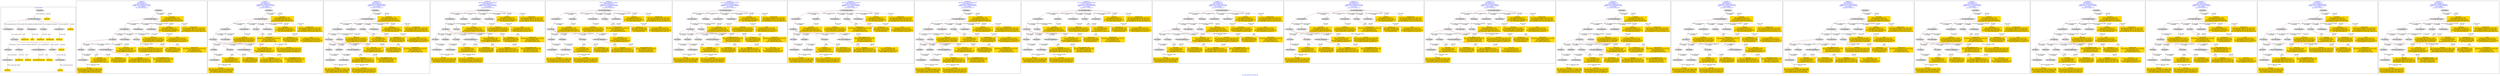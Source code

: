 digraph n0 {
fontcolor="blue"
remincross="true"
label="s13-s-art-institute-of-chicago.xml"
subgraph cluster_0 {
label="1-correct model"
n2[style="filled",color="white",fillcolor="lightgray",label="E12_Production1"];
n3[style="filled",color="white",fillcolor="lightgray",label="E21_Person1"];
n4[style="filled",color="white",fillcolor="lightgray",label="E69_Death1"];
n5[style="filled",color="white",fillcolor="lightgray",label="E74_Group1"];
n6[style="filled",color="white",fillcolor="lightgray",label="E82_Actor_Appellation1"];
n7[style="filled",color="white",fillcolor="lightgray",label="E67_Birth1"];
n8[shape="plaintext",style="filled",fillcolor="gold",label="Artist_URI"];
n9[style="filled",color="white",fillcolor="lightgray",label="E22_Man-Made_Object1"];
n10[style="filled",color="white",fillcolor="lightgray",label="E35_Title1"];
n11[style="filled",color="white",fillcolor="lightgray",label="E8_Acquisition1"];
n12[style="filled",color="white",fillcolor="lightgray",label="E55_Type1"];
n13[style="filled",color="white",fillcolor="lightgray",label="E54_Dimension1"];
n14[shape="plaintext",style="filled",fillcolor="gold",label="Linktodata"];
n15[shape="plaintext",style="filled",fillcolor="gold",label="Titleofartwork"];
n16[style="filled",color="white",fillcolor="lightgray",label="E38_Image1"];
n17[shape="plaintext",style="filled",fillcolor="gold",label="ImageURL"];
n18[style="filled",color="white",fillcolor="lightgray",label="E52_Time-Span1"];
n19[shape="plaintext",style="filled",fillcolor="gold",label="birthYear"];
n20[style="filled",color="white",fillcolor="lightgray",label="E52_Time-Span2"];
n21[shape="plaintext",style="filled",fillcolor="gold",label="deathYear"];
n22[shape="plaintext",style="filled",fillcolor="gold",label="Dimensions"];
n23[shape="plaintext",style="filled",fillcolor="gold",label="Technique_uri"];
n24[shape="plaintext",style="filled",fillcolor="gold",label="Typeofartwork"];
n25[shape="plaintext",style="filled",fillcolor="gold",label="Nationality_uri"];
n26[shape="plaintext",style="filled",fillcolor="gold",label="Nationality"];
n27[shape="plaintext",style="filled",fillcolor="gold",label="Artist_Appellation_URI"];
n28[shape="plaintext",style="filled",fillcolor="gold",label="Artistname"];
n29[shape="plaintext",style="filled",fillcolor="gold",label="Credit"];
}
subgraph cluster_1 {
label="candidate 0\nlink coherence:1.0\nnode coherence:1.0\nconfidence:0.47240567219793733\nmapping score:0.5384209383516934\ncost:24.99885\n-precision:0.88-recall:0.81"
n31[style="filled",color="white",fillcolor="lightgray",label="E12_Production1"];
n32[style="filled",color="white",fillcolor="lightgray",label="E21_Person1"];
n33[style="filled",color="white",fillcolor="lightgray",label="E52_Time-Span2"];
n34[style="filled",color="white",fillcolor="lightgray",label="E55_Type1"];
n35[style="filled",color="white",fillcolor="lightgray",label="E67_Birth1"];
n36[style="filled",color="white",fillcolor="lightgray",label="E74_Group1"];
n37[style="filled",color="white",fillcolor="lightgray",label="E82_Actor_Appellation1"];
n38[style="filled",color="white",fillcolor="lightgray",label="E22_Man-Made_Object1"];
n39[style="filled",color="white",fillcolor="lightgray",label="E54_Dimension1"];
n40[style="filled",color="white",fillcolor="lightgray",label="E8_Acquisition1"];
n41[style="filled",color="white",fillcolor="lightgray",label="E38_Image1"];
n42[style="filled",color="white",fillcolor="lightgray",label="E52_Time-Span1"];
n43[shape="plaintext",style="filled",fillcolor="gold",label="Credit\n[E30_Right,P3_has_note,0.302]\n[E8_Acquisition,P3_has_note,0.289]\n[E22_Man-Made_Object,P3_has_note,0.219]\n[E34_Inscription,P3_has_note,0.19]"];
n44[shape="plaintext",style="filled",fillcolor="gold",label="ImageURL\n[E38_Image,classLink,0.749]\n[E78_Collection,classLink,0.148]\n[E22_Man-Made_Object,classLink,0.08]\n[E73_Information_Object,P3_has_note,0.023]"];
n45[shape="plaintext",style="filled",fillcolor="gold",label="Linktodata\n[E38_Image,classLink,0.47]\n[E78_Collection,classLink,0.256]\n[E22_Man-Made_Object,classLink,0.214]\n[E21_Person,classLink,0.06]"];
n46[shape="plaintext",style="filled",fillcolor="gold",label="Technique_uri\n[E55_Type,classLink,0.393]\n[E57_Material,classLink,0.349]\n[E74_Group,classLink,0.212]\n[E55_Type,label,0.046]"];
n47[shape="plaintext",style="filled",fillcolor="gold",label="birthYear\n[E52_Time-Span,P82a_begin_of_the_begin,0.446]\n[E52_Time-Span,P82_at_some_time_within,0.429]\n[E33_Linguistic_Object,P3_has_note,0.066]\n[E52_Time-Span,P82b_end_of_the_end,0.059]"];
n48[shape="plaintext",style="filled",fillcolor="gold",label="Nationality\n[E74_Group,label,0.493]\n[E74_Group,classLink,0.292]\n[E55_Type,label,0.124]\n[E8_Acquisition,P3_has_note,0.091]"];
n49[shape="plaintext",style="filled",fillcolor="gold",label="Typeofartwork\n[E29_Design_or_Procedure,P3_has_note,0.391]\n[E55_Type,label,0.355]\n[E57_Material,label,0.161]\n[E57_Material,classLink,0.093]"];
n50[shape="plaintext",style="filled",fillcolor="gold",label="Artist_URI\n[E21_Person,classLink,0.356]\n[E39_Actor,classLink,0.28]\n[E82_Actor_Appellation,classLink,0.263]\n[E78_Collection,classLink,0.101]"];
n51[shape="plaintext",style="filled",fillcolor="gold",label="deathYear\n[E52_Time-Span,P82_at_some_time_within,0.401]\n[E52_Time-Span,P82b_end_of_the_end,0.357]\n[E52_Time-Span,P82a_begin_of_the_begin,0.183]\n[E33_Linguistic_Object,P3_has_note,0.059]"];
n52[shape="plaintext",style="filled",fillcolor="gold",label="Titleofartwork\n[E22_Man-Made_Object,P3_has_note,0.297]\n[E73_Information_Object,P3_has_note,0.254]\n[E33_Linguistic_Object,P3_has_note,0.236]\n[E52_Time-Span,P82_at_some_time_within,0.213]"];
n53[shape="plaintext",style="filled",fillcolor="gold",label="Artistname\n[E82_Actor_Appellation,label,0.48]\n[E22_Man-Made_Object,P3_has_note,0.192]\n[E33_Linguistic_Object,P3_has_note,0.172]\n[E73_Information_Object,P3_has_note,0.156]"];
n54[shape="plaintext",style="filled",fillcolor="gold",label="Artist_Appellation_URI\n[E82_Actor_Appellation,classLink,0.784]\n[E21_Person,classLink,0.104]\n[E39_Actor,classLink,0.083]\n[E78_Collection,classLink,0.03]"];
n55[shape="plaintext",style="filled",fillcolor="gold",label="Dimensions\n[E54_Dimension,P3_has_note,0.698]\n[E22_Man-Made_Object,P3_has_note,0.115]\n[E22_Man-Made_Object,classLink,0.098]\n[E34_Inscription,P3_has_note,0.089]"];
n56[shape="plaintext",style="filled",fillcolor="gold",label="Nationality_uri\n[E74_Group,classLink,0.676]\n[E55_Type,classLink,0.189]\n[E57_Material,classLink,0.088]\n[E55_Type,label,0.048]"];
}
subgraph cluster_2 {
label="candidate 1\nlink coherence:1.0\nnode coherence:1.0\nconfidence:0.47240567219793733\nmapping score:0.5384209383516934\ncost:24.9989\n-precision:0.88-recall:0.81"
n58[style="filled",color="white",fillcolor="lightgray",label="E12_Production1"];
n59[style="filled",color="white",fillcolor="lightgray",label="E21_Person1"];
n60[style="filled",color="white",fillcolor="lightgray",label="E52_Time-Span2"];
n61[style="filled",color="white",fillcolor="lightgray",label="E67_Birth1"];
n62[style="filled",color="white",fillcolor="lightgray",label="E74_Group1"];
n63[style="filled",color="white",fillcolor="lightgray",label="E82_Actor_Appellation1"];
n64[style="filled",color="white",fillcolor="lightgray",label="E22_Man-Made_Object1"];
n65[style="filled",color="white",fillcolor="lightgray",label="E54_Dimension1"];
n66[style="filled",color="white",fillcolor="lightgray",label="E55_Type2"];
n67[style="filled",color="white",fillcolor="lightgray",label="E8_Acquisition1"];
n68[style="filled",color="white",fillcolor="lightgray",label="E38_Image1"];
n69[style="filled",color="white",fillcolor="lightgray",label="E52_Time-Span1"];
n70[shape="plaintext",style="filled",fillcolor="gold",label="Credit\n[E30_Right,P3_has_note,0.302]\n[E8_Acquisition,P3_has_note,0.289]\n[E22_Man-Made_Object,P3_has_note,0.219]\n[E34_Inscription,P3_has_note,0.19]"];
n71[shape="plaintext",style="filled",fillcolor="gold",label="ImageURL\n[E38_Image,classLink,0.749]\n[E78_Collection,classLink,0.148]\n[E22_Man-Made_Object,classLink,0.08]\n[E73_Information_Object,P3_has_note,0.023]"];
n72[shape="plaintext",style="filled",fillcolor="gold",label="Linktodata\n[E38_Image,classLink,0.47]\n[E78_Collection,classLink,0.256]\n[E22_Man-Made_Object,classLink,0.214]\n[E21_Person,classLink,0.06]"];
n73[shape="plaintext",style="filled",fillcolor="gold",label="birthYear\n[E52_Time-Span,P82a_begin_of_the_begin,0.446]\n[E52_Time-Span,P82_at_some_time_within,0.429]\n[E33_Linguistic_Object,P3_has_note,0.066]\n[E52_Time-Span,P82b_end_of_the_end,0.059]"];
n74[shape="plaintext",style="filled",fillcolor="gold",label="Typeofartwork\n[E29_Design_or_Procedure,P3_has_note,0.391]\n[E55_Type,label,0.355]\n[E57_Material,label,0.161]\n[E57_Material,classLink,0.093]"];
n75[shape="plaintext",style="filled",fillcolor="gold",label="Nationality\n[E74_Group,label,0.493]\n[E74_Group,classLink,0.292]\n[E55_Type,label,0.124]\n[E8_Acquisition,P3_has_note,0.091]"];
n76[shape="plaintext",style="filled",fillcolor="gold",label="Artist_URI\n[E21_Person,classLink,0.356]\n[E39_Actor,classLink,0.28]\n[E82_Actor_Appellation,classLink,0.263]\n[E78_Collection,classLink,0.101]"];
n77[shape="plaintext",style="filled",fillcolor="gold",label="deathYear\n[E52_Time-Span,P82_at_some_time_within,0.401]\n[E52_Time-Span,P82b_end_of_the_end,0.357]\n[E52_Time-Span,P82a_begin_of_the_begin,0.183]\n[E33_Linguistic_Object,P3_has_note,0.059]"];
n78[shape="plaintext",style="filled",fillcolor="gold",label="Technique_uri\n[E55_Type,classLink,0.393]\n[E57_Material,classLink,0.349]\n[E74_Group,classLink,0.212]\n[E55_Type,label,0.046]"];
n79[shape="plaintext",style="filled",fillcolor="gold",label="Titleofartwork\n[E22_Man-Made_Object,P3_has_note,0.297]\n[E73_Information_Object,P3_has_note,0.254]\n[E33_Linguistic_Object,P3_has_note,0.236]\n[E52_Time-Span,P82_at_some_time_within,0.213]"];
n80[shape="plaintext",style="filled",fillcolor="gold",label="Artistname\n[E82_Actor_Appellation,label,0.48]\n[E22_Man-Made_Object,P3_has_note,0.192]\n[E33_Linguistic_Object,P3_has_note,0.172]\n[E73_Information_Object,P3_has_note,0.156]"];
n81[shape="plaintext",style="filled",fillcolor="gold",label="Artist_Appellation_URI\n[E82_Actor_Appellation,classLink,0.784]\n[E21_Person,classLink,0.104]\n[E39_Actor,classLink,0.083]\n[E78_Collection,classLink,0.03]"];
n82[shape="plaintext",style="filled",fillcolor="gold",label="Dimensions\n[E54_Dimension,P3_has_note,0.698]\n[E22_Man-Made_Object,P3_has_note,0.115]\n[E22_Man-Made_Object,classLink,0.098]\n[E34_Inscription,P3_has_note,0.089]"];
n83[shape="plaintext",style="filled",fillcolor="gold",label="Nationality_uri\n[E74_Group,classLink,0.676]\n[E55_Type,classLink,0.189]\n[E57_Material,classLink,0.088]\n[E55_Type,label,0.048]"];
}
subgraph cluster_3 {
label="candidate 10\nlink coherence:1.0\nnode coherence:1.0\nconfidence:0.41126604462638083\nmapping score:0.5180410624945079\ncost:25.99885\n-precision:0.81-recall:0.78"
n85[style="filled",color="white",fillcolor="lightgray",label="E12_Production1"];
n86[style="filled",color="white",fillcolor="lightgray",label="E21_Person1"];
n87[style="filled",color="white",fillcolor="lightgray",label="E55_Type1"];
n88[style="filled",color="white",fillcolor="lightgray",label="E67_Birth1"];
n89[style="filled",color="white",fillcolor="lightgray",label="E69_Death1"];
n90[style="filled",color="white",fillcolor="lightgray",label="E82_Actor_Appellation1"];
n91[style="filled",color="white",fillcolor="lightgray",label="E22_Man-Made_Object1"];
n92[style="filled",color="white",fillcolor="lightgray",label="E54_Dimension1"];
n93[style="filled",color="white",fillcolor="lightgray",label="E55_Type2"];
n94[style="filled",color="white",fillcolor="lightgray",label="E8_Acquisition1"];
n95[style="filled",color="white",fillcolor="lightgray",label="E38_Image1"];
n96[style="filled",color="white",fillcolor="lightgray",label="E52_Time-Span1"];
n97[style="filled",color="white",fillcolor="lightgray",label="E52_Time-Span3"];
n98[shape="plaintext",style="filled",fillcolor="gold",label="Credit\n[E30_Right,P3_has_note,0.302]\n[E8_Acquisition,P3_has_note,0.289]\n[E22_Man-Made_Object,P3_has_note,0.219]\n[E34_Inscription,P3_has_note,0.19]"];
n99[shape="plaintext",style="filled",fillcolor="gold",label="ImageURL\n[E38_Image,classLink,0.749]\n[E78_Collection,classLink,0.148]\n[E22_Man-Made_Object,classLink,0.08]\n[E73_Information_Object,P3_has_note,0.023]"];
n100[shape="plaintext",style="filled",fillcolor="gold",label="Linktodata\n[E38_Image,classLink,0.47]\n[E78_Collection,classLink,0.256]\n[E22_Man-Made_Object,classLink,0.214]\n[E21_Person,classLink,0.06]"];
n101[shape="plaintext",style="filled",fillcolor="gold",label="Technique_uri\n[E55_Type,classLink,0.393]\n[E57_Material,classLink,0.349]\n[E74_Group,classLink,0.212]\n[E55_Type,label,0.046]"];
n102[shape="plaintext",style="filled",fillcolor="gold",label="birthYear\n[E52_Time-Span,P82a_begin_of_the_begin,0.446]\n[E52_Time-Span,P82_at_some_time_within,0.429]\n[E33_Linguistic_Object,P3_has_note,0.066]\n[E52_Time-Span,P82b_end_of_the_end,0.059]"];
n103[shape="plaintext",style="filled",fillcolor="gold",label="Nationality\n[E74_Group,label,0.493]\n[E74_Group,classLink,0.292]\n[E55_Type,label,0.124]\n[E8_Acquisition,P3_has_note,0.091]"];
n104[shape="plaintext",style="filled",fillcolor="gold",label="Typeofartwork\n[E29_Design_or_Procedure,P3_has_note,0.391]\n[E55_Type,label,0.355]\n[E57_Material,label,0.161]\n[E57_Material,classLink,0.093]"];
n105[shape="plaintext",style="filled",fillcolor="gold",label="Artist_URI\n[E21_Person,classLink,0.356]\n[E39_Actor,classLink,0.28]\n[E82_Actor_Appellation,classLink,0.263]\n[E78_Collection,classLink,0.101]"];
n106[shape="plaintext",style="filled",fillcolor="gold",label="Nationality_uri\n[E74_Group,classLink,0.676]\n[E55_Type,classLink,0.189]\n[E57_Material,classLink,0.088]\n[E55_Type,label,0.048]"];
n107[shape="plaintext",style="filled",fillcolor="gold",label="deathYear\n[E52_Time-Span,P82_at_some_time_within,0.401]\n[E52_Time-Span,P82b_end_of_the_end,0.357]\n[E52_Time-Span,P82a_begin_of_the_begin,0.183]\n[E33_Linguistic_Object,P3_has_note,0.059]"];
n108[shape="plaintext",style="filled",fillcolor="gold",label="Titleofartwork\n[E22_Man-Made_Object,P3_has_note,0.297]\n[E73_Information_Object,P3_has_note,0.254]\n[E33_Linguistic_Object,P3_has_note,0.236]\n[E52_Time-Span,P82_at_some_time_within,0.213]"];
n109[shape="plaintext",style="filled",fillcolor="gold",label="Artistname\n[E82_Actor_Appellation,label,0.48]\n[E22_Man-Made_Object,P3_has_note,0.192]\n[E33_Linguistic_Object,P3_has_note,0.172]\n[E73_Information_Object,P3_has_note,0.156]"];
n110[shape="plaintext",style="filled",fillcolor="gold",label="Artist_Appellation_URI\n[E82_Actor_Appellation,classLink,0.784]\n[E21_Person,classLink,0.104]\n[E39_Actor,classLink,0.083]\n[E78_Collection,classLink,0.03]"];
n111[shape="plaintext",style="filled",fillcolor="gold",label="Dimensions\n[E54_Dimension,P3_has_note,0.698]\n[E22_Man-Made_Object,P3_has_note,0.115]\n[E22_Man-Made_Object,classLink,0.098]\n[E34_Inscription,P3_has_note,0.089]"];
}
subgraph cluster_4 {
label="candidate 11\nlink coherence:0.9615384615384616\nnode coherence:1.0\nconfidence:0.47240567219793733\nmapping score:0.5384209383516934\ncost:25.9989\n-precision:0.88-recall:0.85"
n113[style="filled",color="white",fillcolor="lightgray",label="E12_Production1"];
n114[style="filled",color="white",fillcolor="lightgray",label="E21_Person1"];
n115[style="filled",color="white",fillcolor="lightgray",label="E55_Type1"];
n116[style="filled",color="white",fillcolor="lightgray",label="E67_Birth1"];
n117[style="filled",color="white",fillcolor="lightgray",label="E69_Death1"];
n118[style="filled",color="white",fillcolor="lightgray",label="E74_Group1"];
n119[style="filled",color="white",fillcolor="lightgray",label="E82_Actor_Appellation1"];
n120[style="filled",color="white",fillcolor="lightgray",label="E22_Man-Made_Object1"];
n121[style="filled",color="white",fillcolor="lightgray",label="E38_Image1"];
n122[style="filled",color="white",fillcolor="lightgray",label="E54_Dimension1"];
n123[style="filled",color="white",fillcolor="lightgray",label="E8_Acquisition1"];
n124[style="filled",color="white",fillcolor="lightgray",label="E52_Time-Span1"];
n125[style="filled",color="white",fillcolor="lightgray",label="E52_Time-Span3"];
n126[shape="plaintext",style="filled",fillcolor="gold",label="Credit\n[E30_Right,P3_has_note,0.302]\n[E8_Acquisition,P3_has_note,0.289]\n[E22_Man-Made_Object,P3_has_note,0.219]\n[E34_Inscription,P3_has_note,0.19]"];
n127[shape="plaintext",style="filled",fillcolor="gold",label="ImageURL\n[E38_Image,classLink,0.749]\n[E78_Collection,classLink,0.148]\n[E22_Man-Made_Object,classLink,0.08]\n[E73_Information_Object,P3_has_note,0.023]"];
n128[shape="plaintext",style="filled",fillcolor="gold",label="Linktodata\n[E38_Image,classLink,0.47]\n[E78_Collection,classLink,0.256]\n[E22_Man-Made_Object,classLink,0.214]\n[E21_Person,classLink,0.06]"];
n129[shape="plaintext",style="filled",fillcolor="gold",label="Technique_uri\n[E55_Type,classLink,0.393]\n[E57_Material,classLink,0.349]\n[E74_Group,classLink,0.212]\n[E55_Type,label,0.046]"];
n130[shape="plaintext",style="filled",fillcolor="gold",label="birthYear\n[E52_Time-Span,P82a_begin_of_the_begin,0.446]\n[E52_Time-Span,P82_at_some_time_within,0.429]\n[E33_Linguistic_Object,P3_has_note,0.066]\n[E52_Time-Span,P82b_end_of_the_end,0.059]"];
n131[shape="plaintext",style="filled",fillcolor="gold",label="Nationality\n[E74_Group,label,0.493]\n[E74_Group,classLink,0.292]\n[E55_Type,label,0.124]\n[E8_Acquisition,P3_has_note,0.091]"];
n132[shape="plaintext",style="filled",fillcolor="gold",label="Typeofartwork\n[E29_Design_or_Procedure,P3_has_note,0.391]\n[E55_Type,label,0.355]\n[E57_Material,label,0.161]\n[E57_Material,classLink,0.093]"];
n133[shape="plaintext",style="filled",fillcolor="gold",label="Artist_URI\n[E21_Person,classLink,0.356]\n[E39_Actor,classLink,0.28]\n[E82_Actor_Appellation,classLink,0.263]\n[E78_Collection,classLink,0.101]"];
n134[shape="plaintext",style="filled",fillcolor="gold",label="deathYear\n[E52_Time-Span,P82_at_some_time_within,0.401]\n[E52_Time-Span,P82b_end_of_the_end,0.357]\n[E52_Time-Span,P82a_begin_of_the_begin,0.183]\n[E33_Linguistic_Object,P3_has_note,0.059]"];
n135[shape="plaintext",style="filled",fillcolor="gold",label="Titleofartwork\n[E22_Man-Made_Object,P3_has_note,0.297]\n[E73_Information_Object,P3_has_note,0.254]\n[E33_Linguistic_Object,P3_has_note,0.236]\n[E52_Time-Span,P82_at_some_time_within,0.213]"];
n136[shape="plaintext",style="filled",fillcolor="gold",label="Artistname\n[E82_Actor_Appellation,label,0.48]\n[E22_Man-Made_Object,P3_has_note,0.192]\n[E33_Linguistic_Object,P3_has_note,0.172]\n[E73_Information_Object,P3_has_note,0.156]"];
n137[shape="plaintext",style="filled",fillcolor="gold",label="Artist_Appellation_URI\n[E82_Actor_Appellation,classLink,0.784]\n[E21_Person,classLink,0.104]\n[E39_Actor,classLink,0.083]\n[E78_Collection,classLink,0.03]"];
n138[shape="plaintext",style="filled",fillcolor="gold",label="Dimensions\n[E54_Dimension,P3_has_note,0.698]\n[E22_Man-Made_Object,P3_has_note,0.115]\n[E22_Man-Made_Object,classLink,0.098]\n[E34_Inscription,P3_has_note,0.089]"];
n139[shape="plaintext",style="filled",fillcolor="gold",label="Nationality_uri\n[E74_Group,classLink,0.676]\n[E55_Type,classLink,0.189]\n[E57_Material,classLink,0.088]\n[E55_Type,label,0.048]"];
}
subgraph cluster_5 {
label="candidate 12\nlink coherence:0.9615384615384616\nnode coherence:1.0\nconfidence:0.47240567219793733\nmapping score:0.5384209383516934\ncost:25.99895\n-precision:0.88-recall:0.85"
n141[style="filled",color="white",fillcolor="lightgray",label="E12_Production1"];
n142[style="filled",color="white",fillcolor="lightgray",label="E21_Person1"];
n143[style="filled",color="white",fillcolor="lightgray",label="E67_Birth1"];
n144[style="filled",color="white",fillcolor="lightgray",label="E69_Death1"];
n145[style="filled",color="white",fillcolor="lightgray",label="E74_Group1"];
n146[style="filled",color="white",fillcolor="lightgray",label="E82_Actor_Appellation1"];
n147[style="filled",color="white",fillcolor="lightgray",label="E22_Man-Made_Object1"];
n148[style="filled",color="white",fillcolor="lightgray",label="E38_Image1"];
n149[style="filled",color="white",fillcolor="lightgray",label="E54_Dimension1"];
n150[style="filled",color="white",fillcolor="lightgray",label="E55_Type2"];
n151[style="filled",color="white",fillcolor="lightgray",label="E8_Acquisition1"];
n152[style="filled",color="white",fillcolor="lightgray",label="E52_Time-Span1"];
n153[style="filled",color="white",fillcolor="lightgray",label="E52_Time-Span3"];
n154[shape="plaintext",style="filled",fillcolor="gold",label="Credit\n[E30_Right,P3_has_note,0.302]\n[E8_Acquisition,P3_has_note,0.289]\n[E22_Man-Made_Object,P3_has_note,0.219]\n[E34_Inscription,P3_has_note,0.19]"];
n155[shape="plaintext",style="filled",fillcolor="gold",label="ImageURL\n[E38_Image,classLink,0.749]\n[E78_Collection,classLink,0.148]\n[E22_Man-Made_Object,classLink,0.08]\n[E73_Information_Object,P3_has_note,0.023]"];
n156[shape="plaintext",style="filled",fillcolor="gold",label="Linktodata\n[E38_Image,classLink,0.47]\n[E78_Collection,classLink,0.256]\n[E22_Man-Made_Object,classLink,0.214]\n[E21_Person,classLink,0.06]"];
n157[shape="plaintext",style="filled",fillcolor="gold",label="birthYear\n[E52_Time-Span,P82a_begin_of_the_begin,0.446]\n[E52_Time-Span,P82_at_some_time_within,0.429]\n[E33_Linguistic_Object,P3_has_note,0.066]\n[E52_Time-Span,P82b_end_of_the_end,0.059]"];
n158[shape="plaintext",style="filled",fillcolor="gold",label="Typeofartwork\n[E29_Design_or_Procedure,P3_has_note,0.391]\n[E55_Type,label,0.355]\n[E57_Material,label,0.161]\n[E57_Material,classLink,0.093]"];
n159[shape="plaintext",style="filled",fillcolor="gold",label="Nationality\n[E74_Group,label,0.493]\n[E74_Group,classLink,0.292]\n[E55_Type,label,0.124]\n[E8_Acquisition,P3_has_note,0.091]"];
n160[shape="plaintext",style="filled",fillcolor="gold",label="Artist_URI\n[E21_Person,classLink,0.356]\n[E39_Actor,classLink,0.28]\n[E82_Actor_Appellation,classLink,0.263]\n[E78_Collection,classLink,0.101]"];
n161[shape="plaintext",style="filled",fillcolor="gold",label="Technique_uri\n[E55_Type,classLink,0.393]\n[E57_Material,classLink,0.349]\n[E74_Group,classLink,0.212]\n[E55_Type,label,0.046]"];
n162[shape="plaintext",style="filled",fillcolor="gold",label="deathYear\n[E52_Time-Span,P82_at_some_time_within,0.401]\n[E52_Time-Span,P82b_end_of_the_end,0.357]\n[E52_Time-Span,P82a_begin_of_the_begin,0.183]\n[E33_Linguistic_Object,P3_has_note,0.059]"];
n163[shape="plaintext",style="filled",fillcolor="gold",label="Titleofartwork\n[E22_Man-Made_Object,P3_has_note,0.297]\n[E73_Information_Object,P3_has_note,0.254]\n[E33_Linguistic_Object,P3_has_note,0.236]\n[E52_Time-Span,P82_at_some_time_within,0.213]"];
n164[shape="plaintext",style="filled",fillcolor="gold",label="Artistname\n[E82_Actor_Appellation,label,0.48]\n[E22_Man-Made_Object,P3_has_note,0.192]\n[E33_Linguistic_Object,P3_has_note,0.172]\n[E73_Information_Object,P3_has_note,0.156]"];
n165[shape="plaintext",style="filled",fillcolor="gold",label="Artist_Appellation_URI\n[E82_Actor_Appellation,classLink,0.784]\n[E21_Person,classLink,0.104]\n[E39_Actor,classLink,0.083]\n[E78_Collection,classLink,0.03]"];
n166[shape="plaintext",style="filled",fillcolor="gold",label="Dimensions\n[E54_Dimension,P3_has_note,0.698]\n[E22_Man-Made_Object,P3_has_note,0.115]\n[E22_Man-Made_Object,classLink,0.098]\n[E34_Inscription,P3_has_note,0.089]"];
n167[shape="plaintext",style="filled",fillcolor="gold",label="Nationality_uri\n[E74_Group,classLink,0.676]\n[E55_Type,classLink,0.189]\n[E57_Material,classLink,0.088]\n[E55_Type,label,0.048]"];
}
subgraph cluster_6 {
label="candidate 13\nlink coherence:0.9615384615384616\nnode coherence:1.0\nconfidence:0.41721342016695395\nmapping score:0.5200235210080323\ncost:25.9989\n-precision:0.81-recall:0.78"
n169[style="filled",color="white",fillcolor="lightgray",label="E12_Production1"];
n170[style="filled",color="white",fillcolor="lightgray",label="E21_Person1"];
n171[style="filled",color="white",fillcolor="lightgray",label="E55_Type1"];
n172[style="filled",color="white",fillcolor="lightgray",label="E67_Birth1"];
n173[style="filled",color="white",fillcolor="lightgray",label="E69_Death1"];
n174[style="filled",color="white",fillcolor="lightgray",label="E74_Group1"];
n175[style="filled",color="white",fillcolor="lightgray",label="E82_Actor_Appellation1"];
n176[style="filled",color="white",fillcolor="lightgray",label="E22_Man-Made_Object1"];
n177[style="filled",color="white",fillcolor="lightgray",label="E38_Image1"];
n178[style="filled",color="white",fillcolor="lightgray",label="E54_Dimension1"];
n179[style="filled",color="white",fillcolor="lightgray",label="E8_Acquisition1"];
n180[style="filled",color="white",fillcolor="lightgray",label="E52_Time-Span1"];
n181[style="filled",color="white",fillcolor="lightgray",label="E52_Time-Span3"];
n182[shape="plaintext",style="filled",fillcolor="gold",label="Credit\n[E30_Right,P3_has_note,0.302]\n[E8_Acquisition,P3_has_note,0.289]\n[E22_Man-Made_Object,P3_has_note,0.219]\n[E34_Inscription,P3_has_note,0.19]"];
n183[shape="plaintext",style="filled",fillcolor="gold",label="ImageURL\n[E38_Image,classLink,0.749]\n[E78_Collection,classLink,0.148]\n[E22_Man-Made_Object,classLink,0.08]\n[E73_Information_Object,P3_has_note,0.023]"];
n184[shape="plaintext",style="filled",fillcolor="gold",label="Linktodata\n[E38_Image,classLink,0.47]\n[E78_Collection,classLink,0.256]\n[E22_Man-Made_Object,classLink,0.214]\n[E21_Person,classLink,0.06]"];
n185[shape="plaintext",style="filled",fillcolor="gold",label="Technique_uri\n[E55_Type,classLink,0.393]\n[E57_Material,classLink,0.349]\n[E74_Group,classLink,0.212]\n[E55_Type,label,0.046]"];
n186[shape="plaintext",style="filled",fillcolor="gold",label="birthYear\n[E52_Time-Span,P82a_begin_of_the_begin,0.446]\n[E52_Time-Span,P82_at_some_time_within,0.429]\n[E33_Linguistic_Object,P3_has_note,0.066]\n[E52_Time-Span,P82b_end_of_the_end,0.059]"];
n187[shape="plaintext",style="filled",fillcolor="gold",label="Nationality\n[E74_Group,label,0.493]\n[E74_Group,classLink,0.292]\n[E55_Type,label,0.124]\n[E8_Acquisition,P3_has_note,0.091]"];
n188[shape="plaintext",style="filled",fillcolor="gold",label="Typeofartwork\n[E29_Design_or_Procedure,P3_has_note,0.391]\n[E55_Type,label,0.355]\n[E57_Material,label,0.161]\n[E57_Material,classLink,0.093]"];
n189[shape="plaintext",style="filled",fillcolor="gold",label="Artist_Appellation_URI\n[E82_Actor_Appellation,classLink,0.784]\n[E21_Person,classLink,0.104]\n[E39_Actor,classLink,0.083]\n[E78_Collection,classLink,0.03]"];
n190[shape="plaintext",style="filled",fillcolor="gold",label="deathYear\n[E52_Time-Span,P82_at_some_time_within,0.401]\n[E52_Time-Span,P82b_end_of_the_end,0.357]\n[E52_Time-Span,P82a_begin_of_the_begin,0.183]\n[E33_Linguistic_Object,P3_has_note,0.059]"];
n191[shape="plaintext",style="filled",fillcolor="gold",label="Titleofartwork\n[E22_Man-Made_Object,P3_has_note,0.297]\n[E73_Information_Object,P3_has_note,0.254]\n[E33_Linguistic_Object,P3_has_note,0.236]\n[E52_Time-Span,P82_at_some_time_within,0.213]"];
n192[shape="plaintext",style="filled",fillcolor="gold",label="Artistname\n[E82_Actor_Appellation,label,0.48]\n[E22_Man-Made_Object,P3_has_note,0.192]\n[E33_Linguistic_Object,P3_has_note,0.172]\n[E73_Information_Object,P3_has_note,0.156]"];
n193[shape="plaintext",style="filled",fillcolor="gold",label="Artist_URI\n[E21_Person,classLink,0.356]\n[E39_Actor,classLink,0.28]\n[E82_Actor_Appellation,classLink,0.263]\n[E78_Collection,classLink,0.101]"];
n194[shape="plaintext",style="filled",fillcolor="gold",label="Dimensions\n[E54_Dimension,P3_has_note,0.698]\n[E22_Man-Made_Object,P3_has_note,0.115]\n[E22_Man-Made_Object,classLink,0.098]\n[E34_Inscription,P3_has_note,0.089]"];
n195[shape="plaintext",style="filled",fillcolor="gold",label="Nationality_uri\n[E74_Group,classLink,0.676]\n[E55_Type,classLink,0.189]\n[E57_Material,classLink,0.088]\n[E55_Type,label,0.048]"];
}
subgraph cluster_7 {
label="candidate 14\nlink coherence:0.9615384615384616\nnode coherence:1.0\nconfidence:0.41721342016695395\nmapping score:0.5200235210080323\ncost:25.99895\n-precision:0.81-recall:0.78"
n197[style="filled",color="white",fillcolor="lightgray",label="E12_Production1"];
n198[style="filled",color="white",fillcolor="lightgray",label="E21_Person1"];
n199[style="filled",color="white",fillcolor="lightgray",label="E67_Birth1"];
n200[style="filled",color="white",fillcolor="lightgray",label="E69_Death1"];
n201[style="filled",color="white",fillcolor="lightgray",label="E74_Group1"];
n202[style="filled",color="white",fillcolor="lightgray",label="E82_Actor_Appellation1"];
n203[style="filled",color="white",fillcolor="lightgray",label="E22_Man-Made_Object1"];
n204[style="filled",color="white",fillcolor="lightgray",label="E38_Image1"];
n205[style="filled",color="white",fillcolor="lightgray",label="E54_Dimension1"];
n206[style="filled",color="white",fillcolor="lightgray",label="E55_Type2"];
n207[style="filled",color="white",fillcolor="lightgray",label="E8_Acquisition1"];
n208[style="filled",color="white",fillcolor="lightgray",label="E52_Time-Span1"];
n209[style="filled",color="white",fillcolor="lightgray",label="E52_Time-Span3"];
n210[shape="plaintext",style="filled",fillcolor="gold",label="Credit\n[E30_Right,P3_has_note,0.302]\n[E8_Acquisition,P3_has_note,0.289]\n[E22_Man-Made_Object,P3_has_note,0.219]\n[E34_Inscription,P3_has_note,0.19]"];
n211[shape="plaintext",style="filled",fillcolor="gold",label="ImageURL\n[E38_Image,classLink,0.749]\n[E78_Collection,classLink,0.148]\n[E22_Man-Made_Object,classLink,0.08]\n[E73_Information_Object,P3_has_note,0.023]"];
n212[shape="plaintext",style="filled",fillcolor="gold",label="Linktodata\n[E38_Image,classLink,0.47]\n[E78_Collection,classLink,0.256]\n[E22_Man-Made_Object,classLink,0.214]\n[E21_Person,classLink,0.06]"];
n213[shape="plaintext",style="filled",fillcolor="gold",label="birthYear\n[E52_Time-Span,P82a_begin_of_the_begin,0.446]\n[E52_Time-Span,P82_at_some_time_within,0.429]\n[E33_Linguistic_Object,P3_has_note,0.066]\n[E52_Time-Span,P82b_end_of_the_end,0.059]"];
n214[shape="plaintext",style="filled",fillcolor="gold",label="Typeofartwork\n[E29_Design_or_Procedure,P3_has_note,0.391]\n[E55_Type,label,0.355]\n[E57_Material,label,0.161]\n[E57_Material,classLink,0.093]"];
n215[shape="plaintext",style="filled",fillcolor="gold",label="Nationality\n[E74_Group,label,0.493]\n[E74_Group,classLink,0.292]\n[E55_Type,label,0.124]\n[E8_Acquisition,P3_has_note,0.091]"];
n216[shape="plaintext",style="filled",fillcolor="gold",label="Artist_Appellation_URI\n[E82_Actor_Appellation,classLink,0.784]\n[E21_Person,classLink,0.104]\n[E39_Actor,classLink,0.083]\n[E78_Collection,classLink,0.03]"];
n217[shape="plaintext",style="filled",fillcolor="gold",label="Technique_uri\n[E55_Type,classLink,0.393]\n[E57_Material,classLink,0.349]\n[E74_Group,classLink,0.212]\n[E55_Type,label,0.046]"];
n218[shape="plaintext",style="filled",fillcolor="gold",label="deathYear\n[E52_Time-Span,P82_at_some_time_within,0.401]\n[E52_Time-Span,P82b_end_of_the_end,0.357]\n[E52_Time-Span,P82a_begin_of_the_begin,0.183]\n[E33_Linguistic_Object,P3_has_note,0.059]"];
n219[shape="plaintext",style="filled",fillcolor="gold",label="Titleofartwork\n[E22_Man-Made_Object,P3_has_note,0.297]\n[E73_Information_Object,P3_has_note,0.254]\n[E33_Linguistic_Object,P3_has_note,0.236]\n[E52_Time-Span,P82_at_some_time_within,0.213]"];
n220[shape="plaintext",style="filled",fillcolor="gold",label="Artistname\n[E82_Actor_Appellation,label,0.48]\n[E22_Man-Made_Object,P3_has_note,0.192]\n[E33_Linguistic_Object,P3_has_note,0.172]\n[E73_Information_Object,P3_has_note,0.156]"];
n221[shape="plaintext",style="filled",fillcolor="gold",label="Artist_URI\n[E21_Person,classLink,0.356]\n[E39_Actor,classLink,0.28]\n[E82_Actor_Appellation,classLink,0.263]\n[E78_Collection,classLink,0.101]"];
n222[shape="plaintext",style="filled",fillcolor="gold",label="Dimensions\n[E54_Dimension,P3_has_note,0.698]\n[E22_Man-Made_Object,P3_has_note,0.115]\n[E22_Man-Made_Object,classLink,0.098]\n[E34_Inscription,P3_has_note,0.089]"];
n223[shape="plaintext",style="filled",fillcolor="gold",label="Nationality_uri\n[E74_Group,classLink,0.676]\n[E55_Type,classLink,0.189]\n[E57_Material,classLink,0.088]\n[E55_Type,label,0.048]"];
}
subgraph cluster_8 {
label="candidate 15\nlink coherence:0.9615384615384616\nnode coherence:1.0\nconfidence:0.41126604462638083\nmapping score:0.5180410624945079\ncost:25.99891\n-precision:0.81-recall:0.78"
n225[style="filled",color="white",fillcolor="lightgray",label="E12_Production1"];
n226[style="filled",color="white",fillcolor="lightgray",label="E21_Person1"];
n227[style="filled",color="white",fillcolor="lightgray",label="E55_Type1"];
n228[style="filled",color="white",fillcolor="lightgray",label="E67_Birth1"];
n229[style="filled",color="white",fillcolor="lightgray",label="E69_Death1"];
n230[style="filled",color="white",fillcolor="lightgray",label="E82_Actor_Appellation1"];
n231[style="filled",color="white",fillcolor="lightgray",label="E22_Man-Made_Object1"];
n232[style="filled",color="white",fillcolor="lightgray",label="E54_Dimension1"];
n233[style="filled",color="white",fillcolor="lightgray",label="E55_Type2"];
n234[style="filled",color="white",fillcolor="lightgray",label="E8_Acquisition1"];
n235[style="filled",color="white",fillcolor="lightgray",label="E38_Image1"];
n236[style="filled",color="white",fillcolor="lightgray",label="E52_Time-Span1"];
n237[style="filled",color="white",fillcolor="lightgray",label="E52_Time-Span4"];
n238[shape="plaintext",style="filled",fillcolor="gold",label="Credit\n[E30_Right,P3_has_note,0.302]\n[E8_Acquisition,P3_has_note,0.289]\n[E22_Man-Made_Object,P3_has_note,0.219]\n[E34_Inscription,P3_has_note,0.19]"];
n239[shape="plaintext",style="filled",fillcolor="gold",label="ImageURL\n[E38_Image,classLink,0.749]\n[E78_Collection,classLink,0.148]\n[E22_Man-Made_Object,classLink,0.08]\n[E73_Information_Object,P3_has_note,0.023]"];
n240[shape="plaintext",style="filled",fillcolor="gold",label="Linktodata\n[E38_Image,classLink,0.47]\n[E78_Collection,classLink,0.256]\n[E22_Man-Made_Object,classLink,0.214]\n[E21_Person,classLink,0.06]"];
n241[shape="plaintext",style="filled",fillcolor="gold",label="Technique_uri\n[E55_Type,classLink,0.393]\n[E57_Material,classLink,0.349]\n[E74_Group,classLink,0.212]\n[E55_Type,label,0.046]"];
n242[shape="plaintext",style="filled",fillcolor="gold",label="deathYear\n[E52_Time-Span,P82_at_some_time_within,0.401]\n[E52_Time-Span,P82b_end_of_the_end,0.357]\n[E52_Time-Span,P82a_begin_of_the_begin,0.183]\n[E33_Linguistic_Object,P3_has_note,0.059]"];
n243[shape="plaintext",style="filled",fillcolor="gold",label="birthYear\n[E52_Time-Span,P82a_begin_of_the_begin,0.446]\n[E52_Time-Span,P82_at_some_time_within,0.429]\n[E33_Linguistic_Object,P3_has_note,0.066]\n[E52_Time-Span,P82b_end_of_the_end,0.059]"];
n244[shape="plaintext",style="filled",fillcolor="gold",label="Nationality\n[E74_Group,label,0.493]\n[E74_Group,classLink,0.292]\n[E55_Type,label,0.124]\n[E8_Acquisition,P3_has_note,0.091]"];
n245[shape="plaintext",style="filled",fillcolor="gold",label="Typeofartwork\n[E29_Design_or_Procedure,P3_has_note,0.391]\n[E55_Type,label,0.355]\n[E57_Material,label,0.161]\n[E57_Material,classLink,0.093]"];
n246[shape="plaintext",style="filled",fillcolor="gold",label="Artist_URI\n[E21_Person,classLink,0.356]\n[E39_Actor,classLink,0.28]\n[E82_Actor_Appellation,classLink,0.263]\n[E78_Collection,classLink,0.101]"];
n247[shape="plaintext",style="filled",fillcolor="gold",label="Nationality_uri\n[E74_Group,classLink,0.676]\n[E55_Type,classLink,0.189]\n[E57_Material,classLink,0.088]\n[E55_Type,label,0.048]"];
n248[shape="plaintext",style="filled",fillcolor="gold",label="Titleofartwork\n[E22_Man-Made_Object,P3_has_note,0.297]\n[E73_Information_Object,P3_has_note,0.254]\n[E33_Linguistic_Object,P3_has_note,0.236]\n[E52_Time-Span,P82_at_some_time_within,0.213]"];
n249[shape="plaintext",style="filled",fillcolor="gold",label="Artistname\n[E82_Actor_Appellation,label,0.48]\n[E22_Man-Made_Object,P3_has_note,0.192]\n[E33_Linguistic_Object,P3_has_note,0.172]\n[E73_Information_Object,P3_has_note,0.156]"];
n250[shape="plaintext",style="filled",fillcolor="gold",label="Artist_Appellation_URI\n[E82_Actor_Appellation,classLink,0.784]\n[E21_Person,classLink,0.104]\n[E39_Actor,classLink,0.083]\n[E78_Collection,classLink,0.03]"];
n251[shape="plaintext",style="filled",fillcolor="gold",label="Dimensions\n[E54_Dimension,P3_has_note,0.698]\n[E22_Man-Made_Object,P3_has_note,0.115]\n[E22_Man-Made_Object,classLink,0.098]\n[E34_Inscription,P3_has_note,0.089]"];
}
subgraph cluster_9 {
label="candidate 16\nlink coherence:0.9615384615384616\nnode coherence:1.0\nconfidence:0.41126604462638083\nmapping score:0.5180410624945079\ncost:25.99895\n-precision:0.77-recall:0.74"
n253[style="filled",color="white",fillcolor="lightgray",label="E12_Production1"];
n254[style="filled",color="white",fillcolor="lightgray",label="E21_Person1"];
n255[style="filled",color="white",fillcolor="lightgray",label="E55_Type1"];
n256[style="filled",color="white",fillcolor="lightgray",label="E67_Birth1"];
n257[style="filled",color="white",fillcolor="lightgray",label="E69_Death1"];
n258[style="filled",color="white",fillcolor="lightgray",label="E82_Actor_Appellation1"];
n259[style="filled",color="white",fillcolor="lightgray",label="E22_Man-Made_Object1"];
n260[style="filled",color="white",fillcolor="lightgray",label="E38_Image1"];
n261[style="filled",color="white",fillcolor="lightgray",label="E54_Dimension1"];
n262[style="filled",color="white",fillcolor="lightgray",label="E55_Type2"];
n263[style="filled",color="white",fillcolor="lightgray",label="E8_Acquisition1"];
n264[style="filled",color="white",fillcolor="lightgray",label="E52_Time-Span1"];
n265[style="filled",color="white",fillcolor="lightgray",label="E52_Time-Span3"];
n266[shape="plaintext",style="filled",fillcolor="gold",label="Credit\n[E30_Right,P3_has_note,0.302]\n[E8_Acquisition,P3_has_note,0.289]\n[E22_Man-Made_Object,P3_has_note,0.219]\n[E34_Inscription,P3_has_note,0.19]"];
n267[shape="plaintext",style="filled",fillcolor="gold",label="ImageURL\n[E38_Image,classLink,0.749]\n[E78_Collection,classLink,0.148]\n[E22_Man-Made_Object,classLink,0.08]\n[E73_Information_Object,P3_has_note,0.023]"];
n268[shape="plaintext",style="filled",fillcolor="gold",label="Linktodata\n[E38_Image,classLink,0.47]\n[E78_Collection,classLink,0.256]\n[E22_Man-Made_Object,classLink,0.214]\n[E21_Person,classLink,0.06]"];
n269[shape="plaintext",style="filled",fillcolor="gold",label="Technique_uri\n[E55_Type,classLink,0.393]\n[E57_Material,classLink,0.349]\n[E74_Group,classLink,0.212]\n[E55_Type,label,0.046]"];
n270[shape="plaintext",style="filled",fillcolor="gold",label="birthYear\n[E52_Time-Span,P82a_begin_of_the_begin,0.446]\n[E52_Time-Span,P82_at_some_time_within,0.429]\n[E33_Linguistic_Object,P3_has_note,0.066]\n[E52_Time-Span,P82b_end_of_the_end,0.059]"];
n271[shape="plaintext",style="filled",fillcolor="gold",label="Nationality\n[E74_Group,label,0.493]\n[E74_Group,classLink,0.292]\n[E55_Type,label,0.124]\n[E8_Acquisition,P3_has_note,0.091]"];
n272[shape="plaintext",style="filled",fillcolor="gold",label="Typeofartwork\n[E29_Design_or_Procedure,P3_has_note,0.391]\n[E55_Type,label,0.355]\n[E57_Material,label,0.161]\n[E57_Material,classLink,0.093]"];
n273[shape="plaintext",style="filled",fillcolor="gold",label="Artist_URI\n[E21_Person,classLink,0.356]\n[E39_Actor,classLink,0.28]\n[E82_Actor_Appellation,classLink,0.263]\n[E78_Collection,classLink,0.101]"];
n274[shape="plaintext",style="filled",fillcolor="gold",label="Nationality_uri\n[E74_Group,classLink,0.676]\n[E55_Type,classLink,0.189]\n[E57_Material,classLink,0.088]\n[E55_Type,label,0.048]"];
n275[shape="plaintext",style="filled",fillcolor="gold",label="deathYear\n[E52_Time-Span,P82_at_some_time_within,0.401]\n[E52_Time-Span,P82b_end_of_the_end,0.357]\n[E52_Time-Span,P82a_begin_of_the_begin,0.183]\n[E33_Linguistic_Object,P3_has_note,0.059]"];
n276[shape="plaintext",style="filled",fillcolor="gold",label="Titleofartwork\n[E22_Man-Made_Object,P3_has_note,0.297]\n[E73_Information_Object,P3_has_note,0.254]\n[E33_Linguistic_Object,P3_has_note,0.236]\n[E52_Time-Span,P82_at_some_time_within,0.213]"];
n277[shape="plaintext",style="filled",fillcolor="gold",label="Artistname\n[E82_Actor_Appellation,label,0.48]\n[E22_Man-Made_Object,P3_has_note,0.192]\n[E33_Linguistic_Object,P3_has_note,0.172]\n[E73_Information_Object,P3_has_note,0.156]"];
n278[shape="plaintext",style="filled",fillcolor="gold",label="Artist_Appellation_URI\n[E82_Actor_Appellation,classLink,0.784]\n[E21_Person,classLink,0.104]\n[E39_Actor,classLink,0.083]\n[E78_Collection,classLink,0.03]"];
n279[shape="plaintext",style="filled",fillcolor="gold",label="Dimensions\n[E54_Dimension,P3_has_note,0.698]\n[E22_Man-Made_Object,P3_has_note,0.115]\n[E22_Man-Made_Object,classLink,0.098]\n[E34_Inscription,P3_has_note,0.089]"];
}
subgraph cluster_10 {
label="candidate 17\nlink coherence:0.96\nnode coherence:1.0\nconfidence:0.47240567219793733\nmapping score:0.5384209383516934\ncost:24.99895\n-precision:0.84-recall:0.78"
n281[style="filled",color="white",fillcolor="lightgray",label="E12_Production1"];
n282[style="filled",color="white",fillcolor="lightgray",label="E21_Person1"];
n283[style="filled",color="white",fillcolor="lightgray",label="E52_Time-Span2"];
n284[style="filled",color="white",fillcolor="lightgray",label="E55_Type1"];
n285[style="filled",color="white",fillcolor="lightgray",label="E67_Birth1"];
n286[style="filled",color="white",fillcolor="lightgray",label="E74_Group1"];
n287[style="filled",color="white",fillcolor="lightgray",label="E82_Actor_Appellation1"];
n288[style="filled",color="white",fillcolor="lightgray",label="E22_Man-Made_Object1"];
n289[style="filled",color="white",fillcolor="lightgray",label="E38_Image1"];
n290[style="filled",color="white",fillcolor="lightgray",label="E54_Dimension1"];
n291[style="filled",color="white",fillcolor="lightgray",label="E8_Acquisition1"];
n292[style="filled",color="white",fillcolor="lightgray",label="E52_Time-Span1"];
n293[shape="plaintext",style="filled",fillcolor="gold",label="Credit\n[E30_Right,P3_has_note,0.302]\n[E8_Acquisition,P3_has_note,0.289]\n[E22_Man-Made_Object,P3_has_note,0.219]\n[E34_Inscription,P3_has_note,0.19]"];
n294[shape="plaintext",style="filled",fillcolor="gold",label="ImageURL\n[E38_Image,classLink,0.749]\n[E78_Collection,classLink,0.148]\n[E22_Man-Made_Object,classLink,0.08]\n[E73_Information_Object,P3_has_note,0.023]"];
n295[shape="plaintext",style="filled",fillcolor="gold",label="Linktodata\n[E38_Image,classLink,0.47]\n[E78_Collection,classLink,0.256]\n[E22_Man-Made_Object,classLink,0.214]\n[E21_Person,classLink,0.06]"];
n296[shape="plaintext",style="filled",fillcolor="gold",label="Technique_uri\n[E55_Type,classLink,0.393]\n[E57_Material,classLink,0.349]\n[E74_Group,classLink,0.212]\n[E55_Type,label,0.046]"];
n297[shape="plaintext",style="filled",fillcolor="gold",label="birthYear\n[E52_Time-Span,P82a_begin_of_the_begin,0.446]\n[E52_Time-Span,P82_at_some_time_within,0.429]\n[E33_Linguistic_Object,P3_has_note,0.066]\n[E52_Time-Span,P82b_end_of_the_end,0.059]"];
n298[shape="plaintext",style="filled",fillcolor="gold",label="Nationality\n[E74_Group,label,0.493]\n[E74_Group,classLink,0.292]\n[E55_Type,label,0.124]\n[E8_Acquisition,P3_has_note,0.091]"];
n299[shape="plaintext",style="filled",fillcolor="gold",label="Typeofartwork\n[E29_Design_or_Procedure,P3_has_note,0.391]\n[E55_Type,label,0.355]\n[E57_Material,label,0.161]\n[E57_Material,classLink,0.093]"];
n300[shape="plaintext",style="filled",fillcolor="gold",label="Artist_URI\n[E21_Person,classLink,0.356]\n[E39_Actor,classLink,0.28]\n[E82_Actor_Appellation,classLink,0.263]\n[E78_Collection,classLink,0.101]"];
n301[shape="plaintext",style="filled",fillcolor="gold",label="deathYear\n[E52_Time-Span,P82_at_some_time_within,0.401]\n[E52_Time-Span,P82b_end_of_the_end,0.357]\n[E52_Time-Span,P82a_begin_of_the_begin,0.183]\n[E33_Linguistic_Object,P3_has_note,0.059]"];
n302[shape="plaintext",style="filled",fillcolor="gold",label="Titleofartwork\n[E22_Man-Made_Object,P3_has_note,0.297]\n[E73_Information_Object,P3_has_note,0.254]\n[E33_Linguistic_Object,P3_has_note,0.236]\n[E52_Time-Span,P82_at_some_time_within,0.213]"];
n303[shape="plaintext",style="filled",fillcolor="gold",label="Artistname\n[E82_Actor_Appellation,label,0.48]\n[E22_Man-Made_Object,P3_has_note,0.192]\n[E33_Linguistic_Object,P3_has_note,0.172]\n[E73_Information_Object,P3_has_note,0.156]"];
n304[shape="plaintext",style="filled",fillcolor="gold",label="Artist_Appellation_URI\n[E82_Actor_Appellation,classLink,0.784]\n[E21_Person,classLink,0.104]\n[E39_Actor,classLink,0.083]\n[E78_Collection,classLink,0.03]"];
n305[shape="plaintext",style="filled",fillcolor="gold",label="Dimensions\n[E54_Dimension,P3_has_note,0.698]\n[E22_Man-Made_Object,P3_has_note,0.115]\n[E22_Man-Made_Object,classLink,0.098]\n[E34_Inscription,P3_has_note,0.089]"];
n306[shape="plaintext",style="filled",fillcolor="gold",label="Nationality_uri\n[E74_Group,classLink,0.676]\n[E55_Type,classLink,0.189]\n[E57_Material,classLink,0.088]\n[E55_Type,label,0.048]"];
}
subgraph cluster_11 {
label="candidate 18\nlink coherence:0.96\nnode coherence:1.0\nconfidence:0.47240567219793733\nmapping score:0.5384209383516934\ncost:24.999\n-precision:0.84-recall:0.78"
n308[style="filled",color="white",fillcolor="lightgray",label="E12_Production1"];
n309[style="filled",color="white",fillcolor="lightgray",label="E21_Person1"];
n310[style="filled",color="white",fillcolor="lightgray",label="E52_Time-Span2"];
n311[style="filled",color="white",fillcolor="lightgray",label="E67_Birth1"];
n312[style="filled",color="white",fillcolor="lightgray",label="E74_Group1"];
n313[style="filled",color="white",fillcolor="lightgray",label="E82_Actor_Appellation1"];
n314[style="filled",color="white",fillcolor="lightgray",label="E22_Man-Made_Object1"];
n315[style="filled",color="white",fillcolor="lightgray",label="E38_Image1"];
n316[style="filled",color="white",fillcolor="lightgray",label="E54_Dimension1"];
n317[style="filled",color="white",fillcolor="lightgray",label="E55_Type2"];
n318[style="filled",color="white",fillcolor="lightgray",label="E8_Acquisition1"];
n319[style="filled",color="white",fillcolor="lightgray",label="E52_Time-Span1"];
n320[shape="plaintext",style="filled",fillcolor="gold",label="Credit\n[E30_Right,P3_has_note,0.302]\n[E8_Acquisition,P3_has_note,0.289]\n[E22_Man-Made_Object,P3_has_note,0.219]\n[E34_Inscription,P3_has_note,0.19]"];
n321[shape="plaintext",style="filled",fillcolor="gold",label="ImageURL\n[E38_Image,classLink,0.749]\n[E78_Collection,classLink,0.148]\n[E22_Man-Made_Object,classLink,0.08]\n[E73_Information_Object,P3_has_note,0.023]"];
n322[shape="plaintext",style="filled",fillcolor="gold",label="Linktodata\n[E38_Image,classLink,0.47]\n[E78_Collection,classLink,0.256]\n[E22_Man-Made_Object,classLink,0.214]\n[E21_Person,classLink,0.06]"];
n323[shape="plaintext",style="filled",fillcolor="gold",label="birthYear\n[E52_Time-Span,P82a_begin_of_the_begin,0.446]\n[E52_Time-Span,P82_at_some_time_within,0.429]\n[E33_Linguistic_Object,P3_has_note,0.066]\n[E52_Time-Span,P82b_end_of_the_end,0.059]"];
n324[shape="plaintext",style="filled",fillcolor="gold",label="Typeofartwork\n[E29_Design_or_Procedure,P3_has_note,0.391]\n[E55_Type,label,0.355]\n[E57_Material,label,0.161]\n[E57_Material,classLink,0.093]"];
n325[shape="plaintext",style="filled",fillcolor="gold",label="Nationality\n[E74_Group,label,0.493]\n[E74_Group,classLink,0.292]\n[E55_Type,label,0.124]\n[E8_Acquisition,P3_has_note,0.091]"];
n326[shape="plaintext",style="filled",fillcolor="gold",label="Artist_URI\n[E21_Person,classLink,0.356]\n[E39_Actor,classLink,0.28]\n[E82_Actor_Appellation,classLink,0.263]\n[E78_Collection,classLink,0.101]"];
n327[shape="plaintext",style="filled",fillcolor="gold",label="deathYear\n[E52_Time-Span,P82_at_some_time_within,0.401]\n[E52_Time-Span,P82b_end_of_the_end,0.357]\n[E52_Time-Span,P82a_begin_of_the_begin,0.183]\n[E33_Linguistic_Object,P3_has_note,0.059]"];
n328[shape="plaintext",style="filled",fillcolor="gold",label="Technique_uri\n[E55_Type,classLink,0.393]\n[E57_Material,classLink,0.349]\n[E74_Group,classLink,0.212]\n[E55_Type,label,0.046]"];
n329[shape="plaintext",style="filled",fillcolor="gold",label="Titleofartwork\n[E22_Man-Made_Object,P3_has_note,0.297]\n[E73_Information_Object,P3_has_note,0.254]\n[E33_Linguistic_Object,P3_has_note,0.236]\n[E52_Time-Span,P82_at_some_time_within,0.213]"];
n330[shape="plaintext",style="filled",fillcolor="gold",label="Artistname\n[E82_Actor_Appellation,label,0.48]\n[E22_Man-Made_Object,P3_has_note,0.192]\n[E33_Linguistic_Object,P3_has_note,0.172]\n[E73_Information_Object,P3_has_note,0.156]"];
n331[shape="plaintext",style="filled",fillcolor="gold",label="Artist_Appellation_URI\n[E82_Actor_Appellation,classLink,0.784]\n[E21_Person,classLink,0.104]\n[E39_Actor,classLink,0.083]\n[E78_Collection,classLink,0.03]"];
n332[shape="plaintext",style="filled",fillcolor="gold",label="Dimensions\n[E54_Dimension,P3_has_note,0.698]\n[E22_Man-Made_Object,P3_has_note,0.115]\n[E22_Man-Made_Object,classLink,0.098]\n[E34_Inscription,P3_has_note,0.089]"];
n333[shape="plaintext",style="filled",fillcolor="gold",label="Nationality_uri\n[E74_Group,classLink,0.676]\n[E55_Type,classLink,0.189]\n[E57_Material,classLink,0.088]\n[E55_Type,label,0.048]"];
}
subgraph cluster_12 {
label="candidate 19\nlink coherence:0.96\nnode coherence:1.0\nconfidence:0.41721342016695395\nmapping score:0.5200235210080323\ncost:24.99895\n-precision:0.76-recall:0.7"
n335[style="filled",color="white",fillcolor="lightgray",label="E12_Production1"];
n336[style="filled",color="white",fillcolor="lightgray",label="E21_Person1"];
n337[style="filled",color="white",fillcolor="lightgray",label="E52_Time-Span2"];
n338[style="filled",color="white",fillcolor="lightgray",label="E55_Type1"];
n339[style="filled",color="white",fillcolor="lightgray",label="E67_Birth1"];
n340[style="filled",color="white",fillcolor="lightgray",label="E74_Group1"];
n341[style="filled",color="white",fillcolor="lightgray",label="E82_Actor_Appellation1"];
n342[style="filled",color="white",fillcolor="lightgray",label="E22_Man-Made_Object1"];
n343[style="filled",color="white",fillcolor="lightgray",label="E38_Image1"];
n344[style="filled",color="white",fillcolor="lightgray",label="E54_Dimension1"];
n345[style="filled",color="white",fillcolor="lightgray",label="E8_Acquisition1"];
n346[style="filled",color="white",fillcolor="lightgray",label="E52_Time-Span1"];
n347[shape="plaintext",style="filled",fillcolor="gold",label="Credit\n[E30_Right,P3_has_note,0.302]\n[E8_Acquisition,P3_has_note,0.289]\n[E22_Man-Made_Object,P3_has_note,0.219]\n[E34_Inscription,P3_has_note,0.19]"];
n348[shape="plaintext",style="filled",fillcolor="gold",label="ImageURL\n[E38_Image,classLink,0.749]\n[E78_Collection,classLink,0.148]\n[E22_Man-Made_Object,classLink,0.08]\n[E73_Information_Object,P3_has_note,0.023]"];
n349[shape="plaintext",style="filled",fillcolor="gold",label="Linktodata\n[E38_Image,classLink,0.47]\n[E78_Collection,classLink,0.256]\n[E22_Man-Made_Object,classLink,0.214]\n[E21_Person,classLink,0.06]"];
n350[shape="plaintext",style="filled",fillcolor="gold",label="Technique_uri\n[E55_Type,classLink,0.393]\n[E57_Material,classLink,0.349]\n[E74_Group,classLink,0.212]\n[E55_Type,label,0.046]"];
n351[shape="plaintext",style="filled",fillcolor="gold",label="birthYear\n[E52_Time-Span,P82a_begin_of_the_begin,0.446]\n[E52_Time-Span,P82_at_some_time_within,0.429]\n[E33_Linguistic_Object,P3_has_note,0.066]\n[E52_Time-Span,P82b_end_of_the_end,0.059]"];
n352[shape="plaintext",style="filled",fillcolor="gold",label="Nationality\n[E74_Group,label,0.493]\n[E74_Group,classLink,0.292]\n[E55_Type,label,0.124]\n[E8_Acquisition,P3_has_note,0.091]"];
n353[shape="plaintext",style="filled",fillcolor="gold",label="Typeofartwork\n[E29_Design_or_Procedure,P3_has_note,0.391]\n[E55_Type,label,0.355]\n[E57_Material,label,0.161]\n[E57_Material,classLink,0.093]"];
n354[shape="plaintext",style="filled",fillcolor="gold",label="Artist_Appellation_URI\n[E82_Actor_Appellation,classLink,0.784]\n[E21_Person,classLink,0.104]\n[E39_Actor,classLink,0.083]\n[E78_Collection,classLink,0.03]"];
n355[shape="plaintext",style="filled",fillcolor="gold",label="deathYear\n[E52_Time-Span,P82_at_some_time_within,0.401]\n[E52_Time-Span,P82b_end_of_the_end,0.357]\n[E52_Time-Span,P82a_begin_of_the_begin,0.183]\n[E33_Linguistic_Object,P3_has_note,0.059]"];
n356[shape="plaintext",style="filled",fillcolor="gold",label="Titleofartwork\n[E22_Man-Made_Object,P3_has_note,0.297]\n[E73_Information_Object,P3_has_note,0.254]\n[E33_Linguistic_Object,P3_has_note,0.236]\n[E52_Time-Span,P82_at_some_time_within,0.213]"];
n357[shape="plaintext",style="filled",fillcolor="gold",label="Artistname\n[E82_Actor_Appellation,label,0.48]\n[E22_Man-Made_Object,P3_has_note,0.192]\n[E33_Linguistic_Object,P3_has_note,0.172]\n[E73_Information_Object,P3_has_note,0.156]"];
n358[shape="plaintext",style="filled",fillcolor="gold",label="Artist_URI\n[E21_Person,classLink,0.356]\n[E39_Actor,classLink,0.28]\n[E82_Actor_Appellation,classLink,0.263]\n[E78_Collection,classLink,0.101]"];
n359[shape="plaintext",style="filled",fillcolor="gold",label="Dimensions\n[E54_Dimension,P3_has_note,0.698]\n[E22_Man-Made_Object,P3_has_note,0.115]\n[E22_Man-Made_Object,classLink,0.098]\n[E34_Inscription,P3_has_note,0.089]"];
n360[shape="plaintext",style="filled",fillcolor="gold",label="Nationality_uri\n[E74_Group,classLink,0.676]\n[E55_Type,classLink,0.189]\n[E57_Material,classLink,0.088]\n[E55_Type,label,0.048]"];
}
subgraph cluster_13 {
label="candidate 2\nlink coherence:1.0\nnode coherence:1.0\nconfidence:0.47240567219793733\nmapping score:0.5384209383516934\ncost:25.9988\n-precision:0.92-recall:0.89"
n362[style="filled",color="white",fillcolor="lightgray",label="E12_Production1"];
n363[style="filled",color="white",fillcolor="lightgray",label="E21_Person1"];
n364[style="filled",color="white",fillcolor="lightgray",label="E55_Type1"];
n365[style="filled",color="white",fillcolor="lightgray",label="E67_Birth1"];
n366[style="filled",color="white",fillcolor="lightgray",label="E69_Death1"];
n367[style="filled",color="white",fillcolor="lightgray",label="E74_Group1"];
n368[style="filled",color="white",fillcolor="lightgray",label="E82_Actor_Appellation1"];
n369[style="filled",color="white",fillcolor="lightgray",label="E22_Man-Made_Object1"];
n370[style="filled",color="white",fillcolor="lightgray",label="E54_Dimension1"];
n371[style="filled",color="white",fillcolor="lightgray",label="E8_Acquisition1"];
n372[style="filled",color="white",fillcolor="lightgray",label="E38_Image1"];
n373[style="filled",color="white",fillcolor="lightgray",label="E52_Time-Span1"];
n374[style="filled",color="white",fillcolor="lightgray",label="E52_Time-Span3"];
n375[shape="plaintext",style="filled",fillcolor="gold",label="Credit\n[E30_Right,P3_has_note,0.302]\n[E8_Acquisition,P3_has_note,0.289]\n[E22_Man-Made_Object,P3_has_note,0.219]\n[E34_Inscription,P3_has_note,0.19]"];
n376[shape="plaintext",style="filled",fillcolor="gold",label="ImageURL\n[E38_Image,classLink,0.749]\n[E78_Collection,classLink,0.148]\n[E22_Man-Made_Object,classLink,0.08]\n[E73_Information_Object,P3_has_note,0.023]"];
n377[shape="plaintext",style="filled",fillcolor="gold",label="Linktodata\n[E38_Image,classLink,0.47]\n[E78_Collection,classLink,0.256]\n[E22_Man-Made_Object,classLink,0.214]\n[E21_Person,classLink,0.06]"];
n378[shape="plaintext",style="filled",fillcolor="gold",label="Technique_uri\n[E55_Type,classLink,0.393]\n[E57_Material,classLink,0.349]\n[E74_Group,classLink,0.212]\n[E55_Type,label,0.046]"];
n379[shape="plaintext",style="filled",fillcolor="gold",label="birthYear\n[E52_Time-Span,P82a_begin_of_the_begin,0.446]\n[E52_Time-Span,P82_at_some_time_within,0.429]\n[E33_Linguistic_Object,P3_has_note,0.066]\n[E52_Time-Span,P82b_end_of_the_end,0.059]"];
n380[shape="plaintext",style="filled",fillcolor="gold",label="Nationality\n[E74_Group,label,0.493]\n[E74_Group,classLink,0.292]\n[E55_Type,label,0.124]\n[E8_Acquisition,P3_has_note,0.091]"];
n381[shape="plaintext",style="filled",fillcolor="gold",label="Typeofartwork\n[E29_Design_or_Procedure,P3_has_note,0.391]\n[E55_Type,label,0.355]\n[E57_Material,label,0.161]\n[E57_Material,classLink,0.093]"];
n382[shape="plaintext",style="filled",fillcolor="gold",label="Artist_URI\n[E21_Person,classLink,0.356]\n[E39_Actor,classLink,0.28]\n[E82_Actor_Appellation,classLink,0.263]\n[E78_Collection,classLink,0.101]"];
n383[shape="plaintext",style="filled",fillcolor="gold",label="deathYear\n[E52_Time-Span,P82_at_some_time_within,0.401]\n[E52_Time-Span,P82b_end_of_the_end,0.357]\n[E52_Time-Span,P82a_begin_of_the_begin,0.183]\n[E33_Linguistic_Object,P3_has_note,0.059]"];
n384[shape="plaintext",style="filled",fillcolor="gold",label="Titleofartwork\n[E22_Man-Made_Object,P3_has_note,0.297]\n[E73_Information_Object,P3_has_note,0.254]\n[E33_Linguistic_Object,P3_has_note,0.236]\n[E52_Time-Span,P82_at_some_time_within,0.213]"];
n385[shape="plaintext",style="filled",fillcolor="gold",label="Artistname\n[E82_Actor_Appellation,label,0.48]\n[E22_Man-Made_Object,P3_has_note,0.192]\n[E33_Linguistic_Object,P3_has_note,0.172]\n[E73_Information_Object,P3_has_note,0.156]"];
n386[shape="plaintext",style="filled",fillcolor="gold",label="Artist_Appellation_URI\n[E82_Actor_Appellation,classLink,0.784]\n[E21_Person,classLink,0.104]\n[E39_Actor,classLink,0.083]\n[E78_Collection,classLink,0.03]"];
n387[shape="plaintext",style="filled",fillcolor="gold",label="Dimensions\n[E54_Dimension,P3_has_note,0.698]\n[E22_Man-Made_Object,P3_has_note,0.115]\n[E22_Man-Made_Object,classLink,0.098]\n[E34_Inscription,P3_has_note,0.089]"];
n388[shape="plaintext",style="filled",fillcolor="gold",label="Nationality_uri\n[E74_Group,classLink,0.676]\n[E55_Type,classLink,0.189]\n[E57_Material,classLink,0.088]\n[E55_Type,label,0.048]"];
}
subgraph cluster_14 {
label="candidate 3\nlink coherence:1.0\nnode coherence:1.0\nconfidence:0.47240567219793733\nmapping score:0.5384209383516934\ncost:25.99885\n-precision:0.92-recall:0.89"
n390[style="filled",color="white",fillcolor="lightgray",label="E12_Production1"];
n391[style="filled",color="white",fillcolor="lightgray",label="E21_Person1"];
n392[style="filled",color="white",fillcolor="lightgray",label="E67_Birth1"];
n393[style="filled",color="white",fillcolor="lightgray",label="E69_Death1"];
n394[style="filled",color="white",fillcolor="lightgray",label="E74_Group1"];
n395[style="filled",color="white",fillcolor="lightgray",label="E82_Actor_Appellation1"];
n396[style="filled",color="white",fillcolor="lightgray",label="E22_Man-Made_Object1"];
n397[style="filled",color="white",fillcolor="lightgray",label="E54_Dimension1"];
n398[style="filled",color="white",fillcolor="lightgray",label="E55_Type2"];
n399[style="filled",color="white",fillcolor="lightgray",label="E8_Acquisition1"];
n400[style="filled",color="white",fillcolor="lightgray",label="E38_Image1"];
n401[style="filled",color="white",fillcolor="lightgray",label="E52_Time-Span1"];
n402[style="filled",color="white",fillcolor="lightgray",label="E52_Time-Span3"];
n403[shape="plaintext",style="filled",fillcolor="gold",label="Credit\n[E30_Right,P3_has_note,0.302]\n[E8_Acquisition,P3_has_note,0.289]\n[E22_Man-Made_Object,P3_has_note,0.219]\n[E34_Inscription,P3_has_note,0.19]"];
n404[shape="plaintext",style="filled",fillcolor="gold",label="ImageURL\n[E38_Image,classLink,0.749]\n[E78_Collection,classLink,0.148]\n[E22_Man-Made_Object,classLink,0.08]\n[E73_Information_Object,P3_has_note,0.023]"];
n405[shape="plaintext",style="filled",fillcolor="gold",label="Linktodata\n[E38_Image,classLink,0.47]\n[E78_Collection,classLink,0.256]\n[E22_Man-Made_Object,classLink,0.214]\n[E21_Person,classLink,0.06]"];
n406[shape="plaintext",style="filled",fillcolor="gold",label="birthYear\n[E52_Time-Span,P82a_begin_of_the_begin,0.446]\n[E52_Time-Span,P82_at_some_time_within,0.429]\n[E33_Linguistic_Object,P3_has_note,0.066]\n[E52_Time-Span,P82b_end_of_the_end,0.059]"];
n407[shape="plaintext",style="filled",fillcolor="gold",label="Typeofartwork\n[E29_Design_or_Procedure,P3_has_note,0.391]\n[E55_Type,label,0.355]\n[E57_Material,label,0.161]\n[E57_Material,classLink,0.093]"];
n408[shape="plaintext",style="filled",fillcolor="gold",label="Nationality\n[E74_Group,label,0.493]\n[E74_Group,classLink,0.292]\n[E55_Type,label,0.124]\n[E8_Acquisition,P3_has_note,0.091]"];
n409[shape="plaintext",style="filled",fillcolor="gold",label="Artist_URI\n[E21_Person,classLink,0.356]\n[E39_Actor,classLink,0.28]\n[E82_Actor_Appellation,classLink,0.263]\n[E78_Collection,classLink,0.101]"];
n410[shape="plaintext",style="filled",fillcolor="gold",label="Technique_uri\n[E55_Type,classLink,0.393]\n[E57_Material,classLink,0.349]\n[E74_Group,classLink,0.212]\n[E55_Type,label,0.046]"];
n411[shape="plaintext",style="filled",fillcolor="gold",label="deathYear\n[E52_Time-Span,P82_at_some_time_within,0.401]\n[E52_Time-Span,P82b_end_of_the_end,0.357]\n[E52_Time-Span,P82a_begin_of_the_begin,0.183]\n[E33_Linguistic_Object,P3_has_note,0.059]"];
n412[shape="plaintext",style="filled",fillcolor="gold",label="Titleofartwork\n[E22_Man-Made_Object,P3_has_note,0.297]\n[E73_Information_Object,P3_has_note,0.254]\n[E33_Linguistic_Object,P3_has_note,0.236]\n[E52_Time-Span,P82_at_some_time_within,0.213]"];
n413[shape="plaintext",style="filled",fillcolor="gold",label="Artistname\n[E82_Actor_Appellation,label,0.48]\n[E22_Man-Made_Object,P3_has_note,0.192]\n[E33_Linguistic_Object,P3_has_note,0.172]\n[E73_Information_Object,P3_has_note,0.156]"];
n414[shape="plaintext",style="filled",fillcolor="gold",label="Artist_Appellation_URI\n[E82_Actor_Appellation,classLink,0.784]\n[E21_Person,classLink,0.104]\n[E39_Actor,classLink,0.083]\n[E78_Collection,classLink,0.03]"];
n415[shape="plaintext",style="filled",fillcolor="gold",label="Dimensions\n[E54_Dimension,P3_has_note,0.698]\n[E22_Man-Made_Object,P3_has_note,0.115]\n[E22_Man-Made_Object,classLink,0.098]\n[E34_Inscription,P3_has_note,0.089]"];
n416[shape="plaintext",style="filled",fillcolor="gold",label="Nationality_uri\n[E74_Group,classLink,0.676]\n[E55_Type,classLink,0.189]\n[E57_Material,classLink,0.088]\n[E55_Type,label,0.048]"];
}
subgraph cluster_15 {
label="candidate 4\nlink coherence:1.0\nnode coherence:1.0\nconfidence:0.41721342016695395\nmapping score:0.5200235210080323\ncost:24.99885\n-precision:0.8-recall:0.74"
n418[style="filled",color="white",fillcolor="lightgray",label="E12_Production1"];
n419[style="filled",color="white",fillcolor="lightgray",label="E21_Person1"];
n420[style="filled",color="white",fillcolor="lightgray",label="E52_Time-Span2"];
n421[style="filled",color="white",fillcolor="lightgray",label="E55_Type1"];
n422[style="filled",color="white",fillcolor="lightgray",label="E67_Birth1"];
n423[style="filled",color="white",fillcolor="lightgray",label="E74_Group1"];
n424[style="filled",color="white",fillcolor="lightgray",label="E82_Actor_Appellation1"];
n425[style="filled",color="white",fillcolor="lightgray",label="E22_Man-Made_Object1"];
n426[style="filled",color="white",fillcolor="lightgray",label="E54_Dimension1"];
n427[style="filled",color="white",fillcolor="lightgray",label="E8_Acquisition1"];
n428[style="filled",color="white",fillcolor="lightgray",label="E38_Image1"];
n429[style="filled",color="white",fillcolor="lightgray",label="E52_Time-Span1"];
n430[shape="plaintext",style="filled",fillcolor="gold",label="Credit\n[E30_Right,P3_has_note,0.302]\n[E8_Acquisition,P3_has_note,0.289]\n[E22_Man-Made_Object,P3_has_note,0.219]\n[E34_Inscription,P3_has_note,0.19]"];
n431[shape="plaintext",style="filled",fillcolor="gold",label="ImageURL\n[E38_Image,classLink,0.749]\n[E78_Collection,classLink,0.148]\n[E22_Man-Made_Object,classLink,0.08]\n[E73_Information_Object,P3_has_note,0.023]"];
n432[shape="plaintext",style="filled",fillcolor="gold",label="Linktodata\n[E38_Image,classLink,0.47]\n[E78_Collection,classLink,0.256]\n[E22_Man-Made_Object,classLink,0.214]\n[E21_Person,classLink,0.06]"];
n433[shape="plaintext",style="filled",fillcolor="gold",label="Technique_uri\n[E55_Type,classLink,0.393]\n[E57_Material,classLink,0.349]\n[E74_Group,classLink,0.212]\n[E55_Type,label,0.046]"];
n434[shape="plaintext",style="filled",fillcolor="gold",label="birthYear\n[E52_Time-Span,P82a_begin_of_the_begin,0.446]\n[E52_Time-Span,P82_at_some_time_within,0.429]\n[E33_Linguistic_Object,P3_has_note,0.066]\n[E52_Time-Span,P82b_end_of_the_end,0.059]"];
n435[shape="plaintext",style="filled",fillcolor="gold",label="Nationality\n[E74_Group,label,0.493]\n[E74_Group,classLink,0.292]\n[E55_Type,label,0.124]\n[E8_Acquisition,P3_has_note,0.091]"];
n436[shape="plaintext",style="filled",fillcolor="gold",label="Typeofartwork\n[E29_Design_or_Procedure,P3_has_note,0.391]\n[E55_Type,label,0.355]\n[E57_Material,label,0.161]\n[E57_Material,classLink,0.093]"];
n437[shape="plaintext",style="filled",fillcolor="gold",label="Artist_Appellation_URI\n[E82_Actor_Appellation,classLink,0.784]\n[E21_Person,classLink,0.104]\n[E39_Actor,classLink,0.083]\n[E78_Collection,classLink,0.03]"];
n438[shape="plaintext",style="filled",fillcolor="gold",label="deathYear\n[E52_Time-Span,P82_at_some_time_within,0.401]\n[E52_Time-Span,P82b_end_of_the_end,0.357]\n[E52_Time-Span,P82a_begin_of_the_begin,0.183]\n[E33_Linguistic_Object,P3_has_note,0.059]"];
n439[shape="plaintext",style="filled",fillcolor="gold",label="Titleofartwork\n[E22_Man-Made_Object,P3_has_note,0.297]\n[E73_Information_Object,P3_has_note,0.254]\n[E33_Linguistic_Object,P3_has_note,0.236]\n[E52_Time-Span,P82_at_some_time_within,0.213]"];
n440[shape="plaintext",style="filled",fillcolor="gold",label="Artistname\n[E82_Actor_Appellation,label,0.48]\n[E22_Man-Made_Object,P3_has_note,0.192]\n[E33_Linguistic_Object,P3_has_note,0.172]\n[E73_Information_Object,P3_has_note,0.156]"];
n441[shape="plaintext",style="filled",fillcolor="gold",label="Artist_URI\n[E21_Person,classLink,0.356]\n[E39_Actor,classLink,0.28]\n[E82_Actor_Appellation,classLink,0.263]\n[E78_Collection,classLink,0.101]"];
n442[shape="plaintext",style="filled",fillcolor="gold",label="Dimensions\n[E54_Dimension,P3_has_note,0.698]\n[E22_Man-Made_Object,P3_has_note,0.115]\n[E22_Man-Made_Object,classLink,0.098]\n[E34_Inscription,P3_has_note,0.089]"];
n443[shape="plaintext",style="filled",fillcolor="gold",label="Nationality_uri\n[E74_Group,classLink,0.676]\n[E55_Type,classLink,0.189]\n[E57_Material,classLink,0.088]\n[E55_Type,label,0.048]"];
}
subgraph cluster_16 {
label="candidate 5\nlink coherence:1.0\nnode coherence:1.0\nconfidence:0.41721342016695395\nmapping score:0.5200235210080323\ncost:24.9989\n-precision:0.8-recall:0.74"
n445[style="filled",color="white",fillcolor="lightgray",label="E12_Production1"];
n446[style="filled",color="white",fillcolor="lightgray",label="E21_Person1"];
n447[style="filled",color="white",fillcolor="lightgray",label="E52_Time-Span2"];
n448[style="filled",color="white",fillcolor="lightgray",label="E67_Birth1"];
n449[style="filled",color="white",fillcolor="lightgray",label="E74_Group1"];
n450[style="filled",color="white",fillcolor="lightgray",label="E82_Actor_Appellation1"];
n451[style="filled",color="white",fillcolor="lightgray",label="E22_Man-Made_Object1"];
n452[style="filled",color="white",fillcolor="lightgray",label="E54_Dimension1"];
n453[style="filled",color="white",fillcolor="lightgray",label="E55_Type2"];
n454[style="filled",color="white",fillcolor="lightgray",label="E8_Acquisition1"];
n455[style="filled",color="white",fillcolor="lightgray",label="E38_Image1"];
n456[style="filled",color="white",fillcolor="lightgray",label="E52_Time-Span1"];
n457[shape="plaintext",style="filled",fillcolor="gold",label="Credit\n[E30_Right,P3_has_note,0.302]\n[E8_Acquisition,P3_has_note,0.289]\n[E22_Man-Made_Object,P3_has_note,0.219]\n[E34_Inscription,P3_has_note,0.19]"];
n458[shape="plaintext",style="filled",fillcolor="gold",label="ImageURL\n[E38_Image,classLink,0.749]\n[E78_Collection,classLink,0.148]\n[E22_Man-Made_Object,classLink,0.08]\n[E73_Information_Object,P3_has_note,0.023]"];
n459[shape="plaintext",style="filled",fillcolor="gold",label="Linktodata\n[E38_Image,classLink,0.47]\n[E78_Collection,classLink,0.256]\n[E22_Man-Made_Object,classLink,0.214]\n[E21_Person,classLink,0.06]"];
n460[shape="plaintext",style="filled",fillcolor="gold",label="birthYear\n[E52_Time-Span,P82a_begin_of_the_begin,0.446]\n[E52_Time-Span,P82_at_some_time_within,0.429]\n[E33_Linguistic_Object,P3_has_note,0.066]\n[E52_Time-Span,P82b_end_of_the_end,0.059]"];
n461[shape="plaintext",style="filled",fillcolor="gold",label="Typeofartwork\n[E29_Design_or_Procedure,P3_has_note,0.391]\n[E55_Type,label,0.355]\n[E57_Material,label,0.161]\n[E57_Material,classLink,0.093]"];
n462[shape="plaintext",style="filled",fillcolor="gold",label="Nationality\n[E74_Group,label,0.493]\n[E74_Group,classLink,0.292]\n[E55_Type,label,0.124]\n[E8_Acquisition,P3_has_note,0.091]"];
n463[shape="plaintext",style="filled",fillcolor="gold",label="Artist_Appellation_URI\n[E82_Actor_Appellation,classLink,0.784]\n[E21_Person,classLink,0.104]\n[E39_Actor,classLink,0.083]\n[E78_Collection,classLink,0.03]"];
n464[shape="plaintext",style="filled",fillcolor="gold",label="deathYear\n[E52_Time-Span,P82_at_some_time_within,0.401]\n[E52_Time-Span,P82b_end_of_the_end,0.357]\n[E52_Time-Span,P82a_begin_of_the_begin,0.183]\n[E33_Linguistic_Object,P3_has_note,0.059]"];
n465[shape="plaintext",style="filled",fillcolor="gold",label="Technique_uri\n[E55_Type,classLink,0.393]\n[E57_Material,classLink,0.349]\n[E74_Group,classLink,0.212]\n[E55_Type,label,0.046]"];
n466[shape="plaintext",style="filled",fillcolor="gold",label="Titleofartwork\n[E22_Man-Made_Object,P3_has_note,0.297]\n[E73_Information_Object,P3_has_note,0.254]\n[E33_Linguistic_Object,P3_has_note,0.236]\n[E52_Time-Span,P82_at_some_time_within,0.213]"];
n467[shape="plaintext",style="filled",fillcolor="gold",label="Artistname\n[E82_Actor_Appellation,label,0.48]\n[E22_Man-Made_Object,P3_has_note,0.192]\n[E33_Linguistic_Object,P3_has_note,0.172]\n[E73_Information_Object,P3_has_note,0.156]"];
n468[shape="plaintext",style="filled",fillcolor="gold",label="Artist_URI\n[E21_Person,classLink,0.356]\n[E39_Actor,classLink,0.28]\n[E82_Actor_Appellation,classLink,0.263]\n[E78_Collection,classLink,0.101]"];
n469[shape="plaintext",style="filled",fillcolor="gold",label="Dimensions\n[E54_Dimension,P3_has_note,0.698]\n[E22_Man-Made_Object,P3_has_note,0.115]\n[E22_Man-Made_Object,classLink,0.098]\n[E34_Inscription,P3_has_note,0.089]"];
n470[shape="plaintext",style="filled",fillcolor="gold",label="Nationality_uri\n[E74_Group,classLink,0.676]\n[E55_Type,classLink,0.189]\n[E57_Material,classLink,0.088]\n[E55_Type,label,0.048]"];
}
subgraph cluster_17 {
label="candidate 6\nlink coherence:1.0\nnode coherence:1.0\nconfidence:0.41721342016695395\nmapping score:0.5200235210080323\ncost:25.9988\n-precision:0.85-recall:0.81"
n472[style="filled",color="white",fillcolor="lightgray",label="E12_Production1"];
n473[style="filled",color="white",fillcolor="lightgray",label="E21_Person1"];
n474[style="filled",color="white",fillcolor="lightgray",label="E55_Type1"];
n475[style="filled",color="white",fillcolor="lightgray",label="E67_Birth1"];
n476[style="filled",color="white",fillcolor="lightgray",label="E69_Death1"];
n477[style="filled",color="white",fillcolor="lightgray",label="E74_Group1"];
n478[style="filled",color="white",fillcolor="lightgray",label="E82_Actor_Appellation1"];
n479[style="filled",color="white",fillcolor="lightgray",label="E22_Man-Made_Object1"];
n480[style="filled",color="white",fillcolor="lightgray",label="E54_Dimension1"];
n481[style="filled",color="white",fillcolor="lightgray",label="E8_Acquisition1"];
n482[style="filled",color="white",fillcolor="lightgray",label="E38_Image1"];
n483[style="filled",color="white",fillcolor="lightgray",label="E52_Time-Span1"];
n484[style="filled",color="white",fillcolor="lightgray",label="E52_Time-Span3"];
n485[shape="plaintext",style="filled",fillcolor="gold",label="Credit\n[E30_Right,P3_has_note,0.302]\n[E8_Acquisition,P3_has_note,0.289]\n[E22_Man-Made_Object,P3_has_note,0.219]\n[E34_Inscription,P3_has_note,0.19]"];
n486[shape="plaintext",style="filled",fillcolor="gold",label="ImageURL\n[E38_Image,classLink,0.749]\n[E78_Collection,classLink,0.148]\n[E22_Man-Made_Object,classLink,0.08]\n[E73_Information_Object,P3_has_note,0.023]"];
n487[shape="plaintext",style="filled",fillcolor="gold",label="Linktodata\n[E38_Image,classLink,0.47]\n[E78_Collection,classLink,0.256]\n[E22_Man-Made_Object,classLink,0.214]\n[E21_Person,classLink,0.06]"];
n488[shape="plaintext",style="filled",fillcolor="gold",label="Technique_uri\n[E55_Type,classLink,0.393]\n[E57_Material,classLink,0.349]\n[E74_Group,classLink,0.212]\n[E55_Type,label,0.046]"];
n489[shape="plaintext",style="filled",fillcolor="gold",label="birthYear\n[E52_Time-Span,P82a_begin_of_the_begin,0.446]\n[E52_Time-Span,P82_at_some_time_within,0.429]\n[E33_Linguistic_Object,P3_has_note,0.066]\n[E52_Time-Span,P82b_end_of_the_end,0.059]"];
n490[shape="plaintext",style="filled",fillcolor="gold",label="Nationality\n[E74_Group,label,0.493]\n[E74_Group,classLink,0.292]\n[E55_Type,label,0.124]\n[E8_Acquisition,P3_has_note,0.091]"];
n491[shape="plaintext",style="filled",fillcolor="gold",label="Typeofartwork\n[E29_Design_or_Procedure,P3_has_note,0.391]\n[E55_Type,label,0.355]\n[E57_Material,label,0.161]\n[E57_Material,classLink,0.093]"];
n492[shape="plaintext",style="filled",fillcolor="gold",label="Artist_Appellation_URI\n[E82_Actor_Appellation,classLink,0.784]\n[E21_Person,classLink,0.104]\n[E39_Actor,classLink,0.083]\n[E78_Collection,classLink,0.03]"];
n493[shape="plaintext",style="filled",fillcolor="gold",label="deathYear\n[E52_Time-Span,P82_at_some_time_within,0.401]\n[E52_Time-Span,P82b_end_of_the_end,0.357]\n[E52_Time-Span,P82a_begin_of_the_begin,0.183]\n[E33_Linguistic_Object,P3_has_note,0.059]"];
n494[shape="plaintext",style="filled",fillcolor="gold",label="Titleofartwork\n[E22_Man-Made_Object,P3_has_note,0.297]\n[E73_Information_Object,P3_has_note,0.254]\n[E33_Linguistic_Object,P3_has_note,0.236]\n[E52_Time-Span,P82_at_some_time_within,0.213]"];
n495[shape="plaintext",style="filled",fillcolor="gold",label="Artistname\n[E82_Actor_Appellation,label,0.48]\n[E22_Man-Made_Object,P3_has_note,0.192]\n[E33_Linguistic_Object,P3_has_note,0.172]\n[E73_Information_Object,P3_has_note,0.156]"];
n496[shape="plaintext",style="filled",fillcolor="gold",label="Artist_URI\n[E21_Person,classLink,0.356]\n[E39_Actor,classLink,0.28]\n[E82_Actor_Appellation,classLink,0.263]\n[E78_Collection,classLink,0.101]"];
n497[shape="plaintext",style="filled",fillcolor="gold",label="Dimensions\n[E54_Dimension,P3_has_note,0.698]\n[E22_Man-Made_Object,P3_has_note,0.115]\n[E22_Man-Made_Object,classLink,0.098]\n[E34_Inscription,P3_has_note,0.089]"];
n498[shape="plaintext",style="filled",fillcolor="gold",label="Nationality_uri\n[E74_Group,classLink,0.676]\n[E55_Type,classLink,0.189]\n[E57_Material,classLink,0.088]\n[E55_Type,label,0.048]"];
}
subgraph cluster_18 {
label="candidate 7\nlink coherence:1.0\nnode coherence:1.0\nconfidence:0.41721342016695395\nmapping score:0.5200235210080323\ncost:25.99885\n-precision:0.85-recall:0.81"
n500[style="filled",color="white",fillcolor="lightgray",label="E12_Production1"];
n501[style="filled",color="white",fillcolor="lightgray",label="E21_Person1"];
n502[style="filled",color="white",fillcolor="lightgray",label="E67_Birth1"];
n503[style="filled",color="white",fillcolor="lightgray",label="E69_Death1"];
n504[style="filled",color="white",fillcolor="lightgray",label="E74_Group1"];
n505[style="filled",color="white",fillcolor="lightgray",label="E82_Actor_Appellation1"];
n506[style="filled",color="white",fillcolor="lightgray",label="E22_Man-Made_Object1"];
n507[style="filled",color="white",fillcolor="lightgray",label="E54_Dimension1"];
n508[style="filled",color="white",fillcolor="lightgray",label="E55_Type2"];
n509[style="filled",color="white",fillcolor="lightgray",label="E8_Acquisition1"];
n510[style="filled",color="white",fillcolor="lightgray",label="E38_Image1"];
n511[style="filled",color="white",fillcolor="lightgray",label="E52_Time-Span1"];
n512[style="filled",color="white",fillcolor="lightgray",label="E52_Time-Span3"];
n513[shape="plaintext",style="filled",fillcolor="gold",label="Credit\n[E30_Right,P3_has_note,0.302]\n[E8_Acquisition,P3_has_note,0.289]\n[E22_Man-Made_Object,P3_has_note,0.219]\n[E34_Inscription,P3_has_note,0.19]"];
n514[shape="plaintext",style="filled",fillcolor="gold",label="ImageURL\n[E38_Image,classLink,0.749]\n[E78_Collection,classLink,0.148]\n[E22_Man-Made_Object,classLink,0.08]\n[E73_Information_Object,P3_has_note,0.023]"];
n515[shape="plaintext",style="filled",fillcolor="gold",label="Linktodata\n[E38_Image,classLink,0.47]\n[E78_Collection,classLink,0.256]\n[E22_Man-Made_Object,classLink,0.214]\n[E21_Person,classLink,0.06]"];
n516[shape="plaintext",style="filled",fillcolor="gold",label="birthYear\n[E52_Time-Span,P82a_begin_of_the_begin,0.446]\n[E52_Time-Span,P82_at_some_time_within,0.429]\n[E33_Linguistic_Object,P3_has_note,0.066]\n[E52_Time-Span,P82b_end_of_the_end,0.059]"];
n517[shape="plaintext",style="filled",fillcolor="gold",label="Typeofartwork\n[E29_Design_or_Procedure,P3_has_note,0.391]\n[E55_Type,label,0.355]\n[E57_Material,label,0.161]\n[E57_Material,classLink,0.093]"];
n518[shape="plaintext",style="filled",fillcolor="gold",label="Nationality\n[E74_Group,label,0.493]\n[E74_Group,classLink,0.292]\n[E55_Type,label,0.124]\n[E8_Acquisition,P3_has_note,0.091]"];
n519[shape="plaintext",style="filled",fillcolor="gold",label="Artist_Appellation_URI\n[E82_Actor_Appellation,classLink,0.784]\n[E21_Person,classLink,0.104]\n[E39_Actor,classLink,0.083]\n[E78_Collection,classLink,0.03]"];
n520[shape="plaintext",style="filled",fillcolor="gold",label="Technique_uri\n[E55_Type,classLink,0.393]\n[E57_Material,classLink,0.349]\n[E74_Group,classLink,0.212]\n[E55_Type,label,0.046]"];
n521[shape="plaintext",style="filled",fillcolor="gold",label="deathYear\n[E52_Time-Span,P82_at_some_time_within,0.401]\n[E52_Time-Span,P82b_end_of_the_end,0.357]\n[E52_Time-Span,P82a_begin_of_the_begin,0.183]\n[E33_Linguistic_Object,P3_has_note,0.059]"];
n522[shape="plaintext",style="filled",fillcolor="gold",label="Titleofartwork\n[E22_Man-Made_Object,P3_has_note,0.297]\n[E73_Information_Object,P3_has_note,0.254]\n[E33_Linguistic_Object,P3_has_note,0.236]\n[E52_Time-Span,P82_at_some_time_within,0.213]"];
n523[shape="plaintext",style="filled",fillcolor="gold",label="Artistname\n[E82_Actor_Appellation,label,0.48]\n[E22_Man-Made_Object,P3_has_note,0.192]\n[E33_Linguistic_Object,P3_has_note,0.172]\n[E73_Information_Object,P3_has_note,0.156]"];
n524[shape="plaintext",style="filled",fillcolor="gold",label="Artist_URI\n[E21_Person,classLink,0.356]\n[E39_Actor,classLink,0.28]\n[E82_Actor_Appellation,classLink,0.263]\n[E78_Collection,classLink,0.101]"];
n525[shape="plaintext",style="filled",fillcolor="gold",label="Dimensions\n[E54_Dimension,P3_has_note,0.698]\n[E22_Man-Made_Object,P3_has_note,0.115]\n[E22_Man-Made_Object,classLink,0.098]\n[E34_Inscription,P3_has_note,0.089]"];
n526[shape="plaintext",style="filled",fillcolor="gold",label="Nationality_uri\n[E74_Group,classLink,0.676]\n[E55_Type,classLink,0.189]\n[E57_Material,classLink,0.088]\n[E55_Type,label,0.048]"];
}
subgraph cluster_19 {
label="candidate 8\nlink coherence:1.0\nnode coherence:1.0\nconfidence:0.41126604462638083\nmapping score:0.5180410624945079\ncost:24.9989\n-precision:0.76-recall:0.7"
n528[style="filled",color="white",fillcolor="lightgray",label="E12_Production1"];
n529[style="filled",color="white",fillcolor="lightgray",label="E21_Person1"];
n530[style="filled",color="white",fillcolor="lightgray",label="E52_Time-Span2"];
n531[style="filled",color="white",fillcolor="lightgray",label="E55_Type1"];
n532[style="filled",color="white",fillcolor="lightgray",label="E67_Birth1"];
n533[style="filled",color="white",fillcolor="lightgray",label="E82_Actor_Appellation1"];
n534[style="filled",color="white",fillcolor="lightgray",label="E22_Man-Made_Object1"];
n535[style="filled",color="white",fillcolor="lightgray",label="E54_Dimension1"];
n536[style="filled",color="white",fillcolor="lightgray",label="E55_Type2"];
n537[style="filled",color="white",fillcolor="lightgray",label="E8_Acquisition1"];
n538[style="filled",color="white",fillcolor="lightgray",label="E38_Image1"];
n539[style="filled",color="white",fillcolor="lightgray",label="E52_Time-Span1"];
n540[shape="plaintext",style="filled",fillcolor="gold",label="Credit\n[E30_Right,P3_has_note,0.302]\n[E8_Acquisition,P3_has_note,0.289]\n[E22_Man-Made_Object,P3_has_note,0.219]\n[E34_Inscription,P3_has_note,0.19]"];
n541[shape="plaintext",style="filled",fillcolor="gold",label="ImageURL\n[E38_Image,classLink,0.749]\n[E78_Collection,classLink,0.148]\n[E22_Man-Made_Object,classLink,0.08]\n[E73_Information_Object,P3_has_note,0.023]"];
n542[shape="plaintext",style="filled",fillcolor="gold",label="Linktodata\n[E38_Image,classLink,0.47]\n[E78_Collection,classLink,0.256]\n[E22_Man-Made_Object,classLink,0.214]\n[E21_Person,classLink,0.06]"];
n543[shape="plaintext",style="filled",fillcolor="gold",label="Technique_uri\n[E55_Type,classLink,0.393]\n[E57_Material,classLink,0.349]\n[E74_Group,classLink,0.212]\n[E55_Type,label,0.046]"];
n544[shape="plaintext",style="filled",fillcolor="gold",label="birthYear\n[E52_Time-Span,P82a_begin_of_the_begin,0.446]\n[E52_Time-Span,P82_at_some_time_within,0.429]\n[E33_Linguistic_Object,P3_has_note,0.066]\n[E52_Time-Span,P82b_end_of_the_end,0.059]"];
n545[shape="plaintext",style="filled",fillcolor="gold",label="Nationality\n[E74_Group,label,0.493]\n[E74_Group,classLink,0.292]\n[E55_Type,label,0.124]\n[E8_Acquisition,P3_has_note,0.091]"];
n546[shape="plaintext",style="filled",fillcolor="gold",label="Typeofartwork\n[E29_Design_or_Procedure,P3_has_note,0.391]\n[E55_Type,label,0.355]\n[E57_Material,label,0.161]\n[E57_Material,classLink,0.093]"];
n547[shape="plaintext",style="filled",fillcolor="gold",label="Artist_URI\n[E21_Person,classLink,0.356]\n[E39_Actor,classLink,0.28]\n[E82_Actor_Appellation,classLink,0.263]\n[E78_Collection,classLink,0.101]"];
n548[shape="plaintext",style="filled",fillcolor="gold",label="deathYear\n[E52_Time-Span,P82_at_some_time_within,0.401]\n[E52_Time-Span,P82b_end_of_the_end,0.357]\n[E52_Time-Span,P82a_begin_of_the_begin,0.183]\n[E33_Linguistic_Object,P3_has_note,0.059]"];
n549[shape="plaintext",style="filled",fillcolor="gold",label="Nationality_uri\n[E74_Group,classLink,0.676]\n[E55_Type,classLink,0.189]\n[E57_Material,classLink,0.088]\n[E55_Type,label,0.048]"];
n550[shape="plaintext",style="filled",fillcolor="gold",label="Titleofartwork\n[E22_Man-Made_Object,P3_has_note,0.297]\n[E73_Information_Object,P3_has_note,0.254]\n[E33_Linguistic_Object,P3_has_note,0.236]\n[E52_Time-Span,P82_at_some_time_within,0.213]"];
n551[shape="plaintext",style="filled",fillcolor="gold",label="Artistname\n[E82_Actor_Appellation,label,0.48]\n[E22_Man-Made_Object,P3_has_note,0.192]\n[E33_Linguistic_Object,P3_has_note,0.172]\n[E73_Information_Object,P3_has_note,0.156]"];
n552[shape="plaintext",style="filled",fillcolor="gold",label="Artist_Appellation_URI\n[E82_Actor_Appellation,classLink,0.784]\n[E21_Person,classLink,0.104]\n[E39_Actor,classLink,0.083]\n[E78_Collection,classLink,0.03]"];
n553[shape="plaintext",style="filled",fillcolor="gold",label="Dimensions\n[E54_Dimension,P3_has_note,0.698]\n[E22_Man-Made_Object,P3_has_note,0.115]\n[E22_Man-Made_Object,classLink,0.098]\n[E34_Inscription,P3_has_note,0.089]"];
}
subgraph cluster_20 {
label="candidate 9\nlink coherence:1.0\nnode coherence:1.0\nconfidence:0.41126604462638083\nmapping score:0.5180410624945079\ncost:24.99896\n-precision:0.76-recall:0.7"
n555[style="filled",color="white",fillcolor="lightgray",label="E12_Production1"];
n556[style="filled",color="white",fillcolor="lightgray",label="E21_Person1"];
n557[style="filled",color="white",fillcolor="lightgray",label="E52_Time-Span2"];
n558[style="filled",color="white",fillcolor="lightgray",label="E55_Type1"];
n559[style="filled",color="white",fillcolor="lightgray",label="E69_Death1"];
n560[style="filled",color="white",fillcolor="lightgray",label="E82_Actor_Appellation1"];
n561[style="filled",color="white",fillcolor="lightgray",label="E22_Man-Made_Object1"];
n562[style="filled",color="white",fillcolor="lightgray",label="E54_Dimension1"];
n563[style="filled",color="white",fillcolor="lightgray",label="E55_Type2"];
n564[style="filled",color="white",fillcolor="lightgray",label="E8_Acquisition1"];
n565[style="filled",color="white",fillcolor="lightgray",label="E38_Image1"];
n566[style="filled",color="white",fillcolor="lightgray",label="E52_Time-Span4"];
n567[shape="plaintext",style="filled",fillcolor="gold",label="Credit\n[E30_Right,P3_has_note,0.302]\n[E8_Acquisition,P3_has_note,0.289]\n[E22_Man-Made_Object,P3_has_note,0.219]\n[E34_Inscription,P3_has_note,0.19]"];
n568[shape="plaintext",style="filled",fillcolor="gold",label="ImageURL\n[E38_Image,classLink,0.749]\n[E78_Collection,classLink,0.148]\n[E22_Man-Made_Object,classLink,0.08]\n[E73_Information_Object,P3_has_note,0.023]"];
n569[shape="plaintext",style="filled",fillcolor="gold",label="Linktodata\n[E38_Image,classLink,0.47]\n[E78_Collection,classLink,0.256]\n[E22_Man-Made_Object,classLink,0.214]\n[E21_Person,classLink,0.06]"];
n570[shape="plaintext",style="filled",fillcolor="gold",label="Technique_uri\n[E55_Type,classLink,0.393]\n[E57_Material,classLink,0.349]\n[E74_Group,classLink,0.212]\n[E55_Type,label,0.046]"];
n571[shape="plaintext",style="filled",fillcolor="gold",label="deathYear\n[E52_Time-Span,P82_at_some_time_within,0.401]\n[E52_Time-Span,P82b_end_of_the_end,0.357]\n[E52_Time-Span,P82a_begin_of_the_begin,0.183]\n[E33_Linguistic_Object,P3_has_note,0.059]"];
n572[shape="plaintext",style="filled",fillcolor="gold",label="Nationality\n[E74_Group,label,0.493]\n[E74_Group,classLink,0.292]\n[E55_Type,label,0.124]\n[E8_Acquisition,P3_has_note,0.091]"];
n573[shape="plaintext",style="filled",fillcolor="gold",label="Typeofartwork\n[E29_Design_or_Procedure,P3_has_note,0.391]\n[E55_Type,label,0.355]\n[E57_Material,label,0.161]\n[E57_Material,classLink,0.093]"];
n574[shape="plaintext",style="filled",fillcolor="gold",label="Artist_URI\n[E21_Person,classLink,0.356]\n[E39_Actor,classLink,0.28]\n[E82_Actor_Appellation,classLink,0.263]\n[E78_Collection,classLink,0.101]"];
n575[shape="plaintext",style="filled",fillcolor="gold",label="birthYear\n[E52_Time-Span,P82a_begin_of_the_begin,0.446]\n[E52_Time-Span,P82_at_some_time_within,0.429]\n[E33_Linguistic_Object,P3_has_note,0.066]\n[E52_Time-Span,P82b_end_of_the_end,0.059]"];
n576[shape="plaintext",style="filled",fillcolor="gold",label="Nationality_uri\n[E74_Group,classLink,0.676]\n[E55_Type,classLink,0.189]\n[E57_Material,classLink,0.088]\n[E55_Type,label,0.048]"];
n577[shape="plaintext",style="filled",fillcolor="gold",label="Titleofartwork\n[E22_Man-Made_Object,P3_has_note,0.297]\n[E73_Information_Object,P3_has_note,0.254]\n[E33_Linguistic_Object,P3_has_note,0.236]\n[E52_Time-Span,P82_at_some_time_within,0.213]"];
n578[shape="plaintext",style="filled",fillcolor="gold",label="Artistname\n[E82_Actor_Appellation,label,0.48]\n[E22_Man-Made_Object,P3_has_note,0.192]\n[E33_Linguistic_Object,P3_has_note,0.172]\n[E73_Information_Object,P3_has_note,0.156]"];
n579[shape="plaintext",style="filled",fillcolor="gold",label="Artist_Appellation_URI\n[E82_Actor_Appellation,classLink,0.784]\n[E21_Person,classLink,0.104]\n[E39_Actor,classLink,0.083]\n[E78_Collection,classLink,0.03]"];
n580[shape="plaintext",style="filled",fillcolor="gold",label="Dimensions\n[E54_Dimension,P3_has_note,0.698]\n[E22_Man-Made_Object,P3_has_note,0.115]\n[E22_Man-Made_Object,classLink,0.098]\n[E34_Inscription,P3_has_note,0.089]"];
}
n2 -> n3[color="brown",fontcolor="black",label="P14_carried_out_by"]
n3 -> n4[color="brown",fontcolor="black",label="P100i_died_in"]
n3 -> n5[color="brown",fontcolor="black",label="P107i_is_current_or_former_member_of"]
n3 -> n6[color="brown",fontcolor="black",label="P131_is_identified_by"]
n3 -> n7[color="brown",fontcolor="black",label="P98i_was_born"]
n3 -> n8[color="brown",fontcolor="black",label="classLink"]
n9 -> n10[color="brown",fontcolor="black",label="P102_has_title"]
n9 -> n2[color="brown",fontcolor="black",label="P108i_was_produced_by"]
n9 -> n11[color="brown",fontcolor="black",label="P24i_changed_ownership_through"]
n9 -> n12[color="brown",fontcolor="black",label="P32_used_general_technique"]
n9 -> n13[color="brown",fontcolor="black",label="P43_has_dimension"]
n9 -> n14[color="brown",fontcolor="black",label="classLink"]
n10 -> n15[color="brown",fontcolor="black",label="label"]
n16 -> n9[color="brown",fontcolor="black",label="P138_represents"]
n16 -> n17[color="brown",fontcolor="black",label="classLink"]
n18 -> n19[color="brown",fontcolor="black",label="P82_at_some_time_within"]
n20 -> n21[color="brown",fontcolor="black",label="P82_at_some_time_within"]
n13 -> n22[color="brown",fontcolor="black",label="P3_has_note"]
n12 -> n23[color="brown",fontcolor="black",label="classLink"]
n12 -> n24[color="brown",fontcolor="black",label="label"]
n7 -> n18[color="brown",fontcolor="black",label="P4_has_time-span"]
n4 -> n20[color="brown",fontcolor="black",label="P4_has_time-span"]
n5 -> n25[color="brown",fontcolor="black",label="classLink"]
n5 -> n26[color="brown",fontcolor="black",label="label"]
n6 -> n27[color="brown",fontcolor="black",label="classLink"]
n6 -> n28[color="brown",fontcolor="black",label="label"]
n11 -> n29[color="brown",fontcolor="black",label="P3_has_note"]
n31 -> n32[color="brown",fontcolor="black",label="P14_carried_out_by\nw=0.99986"]
n31 -> n33[color="brown",fontcolor="black",label="P4_has_time-span\nw=0.9999"]
n31 -> n34[color="brown",fontcolor="black",label="P32_used_general_technique\nw=0.99991"]
n32 -> n35[color="brown",fontcolor="black",label="P98i_was_born\nw=0.99991"]
n32 -> n36[color="brown",fontcolor="black",label="P107i_is_current_or_former_member_of\nw=0.99991"]
n32 -> n37[color="brown",fontcolor="black",label="P131_is_identified_by\nw=0.99986"]
n38 -> n31[color="brown",fontcolor="black",label="P108i_was_produced_by\nw=0.99985"]
n38 -> n39[color="brown",fontcolor="black",label="P43_has_dimension\nw=0.99989"]
n38 -> n40[color="brown",fontcolor="black",label="P24i_changed_ownership_through\nw=0.99992"]
n41 -> n38[color="brown",fontcolor="black",label="P138_represents\nw=0.9999"]
n35 -> n42[color="brown",fontcolor="black",label="P4_has_time-span\nw=0.99994"]
n40 -> n43[color="brown",fontcolor="black",label="P3_has_note\nw=1.0"]
n41 -> n44[color="brown",fontcolor="black",label="classLink\nw=1.0"]
n38 -> n45[color="brown",fontcolor="black",label="classLink\nw=1.0"]
n34 -> n46[color="brown",fontcolor="black",label="classLink\nw=1.0"]
n42 -> n47[color="brown",fontcolor="black",label="P82_at_some_time_within\nw=1.0"]
n36 -> n48[color="brown",fontcolor="black",label="label\nw=1.0"]
n34 -> n49[color="brown",fontcolor="black",label="label\nw=1.0"]
n32 -> n50[color="brown",fontcolor="black",label="classLink\nw=1.0"]
n33 -> n51[color="brown",fontcolor="black",label="P82_at_some_time_within\nw=1.0"]
n38 -> n52[color="brown",fontcolor="black",label="P3_has_note\nw=1.0"]
n37 -> n53[color="brown",fontcolor="black",label="label\nw=1.0"]
n37 -> n54[color="brown",fontcolor="black",label="classLink\nw=1.0"]
n39 -> n55[color="brown",fontcolor="black",label="P3_has_note\nw=1.0"]
n36 -> n56[color="brown",fontcolor="black",label="classLink\nw=1.0"]
n58 -> n59[color="brown",fontcolor="black",label="P14_carried_out_by\nw=0.99986"]
n58 -> n60[color="brown",fontcolor="black",label="P4_has_time-span\nw=0.9999"]
n59 -> n61[color="brown",fontcolor="black",label="P98i_was_born\nw=0.99991"]
n59 -> n62[color="brown",fontcolor="black",label="P107i_is_current_or_former_member_of\nw=0.99991"]
n59 -> n63[color="brown",fontcolor="black",label="P131_is_identified_by\nw=0.99986"]
n64 -> n58[color="brown",fontcolor="black",label="P108i_was_produced_by\nw=0.99985"]
n64 -> n65[color="brown",fontcolor="black",label="P43_has_dimension\nw=0.99989"]
n64 -> n66[color="brown",fontcolor="black",label="P2_has_type\nw=0.99996"]
n64 -> n67[color="brown",fontcolor="black",label="P24i_changed_ownership_through\nw=0.99992"]
n68 -> n64[color="brown",fontcolor="black",label="P138_represents\nw=0.9999"]
n61 -> n69[color="brown",fontcolor="black",label="P4_has_time-span\nw=0.99994"]
n67 -> n70[color="brown",fontcolor="black",label="P3_has_note\nw=1.0"]
n68 -> n71[color="brown",fontcolor="black",label="classLink\nw=1.0"]
n64 -> n72[color="brown",fontcolor="black",label="classLink\nw=1.0"]
n69 -> n73[color="brown",fontcolor="black",label="P82_at_some_time_within\nw=1.0"]
n66 -> n74[color="brown",fontcolor="black",label="label\nw=1.0"]
n62 -> n75[color="brown",fontcolor="black",label="label\nw=1.0"]
n59 -> n76[color="brown",fontcolor="black",label="classLink\nw=1.0"]
n60 -> n77[color="brown",fontcolor="black",label="P82_at_some_time_within\nw=1.0"]
n66 -> n78[color="brown",fontcolor="black",label="classLink\nw=1.0"]
n64 -> n79[color="brown",fontcolor="black",label="P3_has_note\nw=1.0"]
n63 -> n80[color="brown",fontcolor="black",label="label\nw=1.0"]
n63 -> n81[color="brown",fontcolor="black",label="classLink\nw=1.0"]
n65 -> n82[color="brown",fontcolor="black",label="P3_has_note\nw=1.0"]
n62 -> n83[color="brown",fontcolor="black",label="classLink\nw=1.0"]
n85 -> n86[color="brown",fontcolor="black",label="P14_carried_out_by\nw=0.99986"]
n85 -> n87[color="brown",fontcolor="black",label="P32_used_general_technique\nw=0.99991"]
n86 -> n88[color="brown",fontcolor="black",label="P98i_was_born\nw=0.99991"]
n86 -> n89[color="brown",fontcolor="black",label="P100i_died_in\nw=0.99991"]
n86 -> n90[color="brown",fontcolor="black",label="P131_is_identified_by\nw=0.99986"]
n91 -> n85[color="brown",fontcolor="black",label="P108i_was_produced_by\nw=0.99985"]
n91 -> n92[color="brown",fontcolor="black",label="P43_has_dimension\nw=0.99989"]
n91 -> n93[color="brown",fontcolor="black",label="P2_has_type\nw=0.99996"]
n91 -> n94[color="brown",fontcolor="black",label="P24i_changed_ownership_through\nw=0.99992"]
n95 -> n91[color="brown",fontcolor="black",label="P138_represents\nw=0.9999"]
n88 -> n96[color="brown",fontcolor="black",label="P4_has_time-span\nw=0.99994"]
n89 -> n97[color="brown",fontcolor="black",label="P4_has_time-span\nw=0.99994"]
n94 -> n98[color="brown",fontcolor="black",label="P3_has_note\nw=1.0"]
n95 -> n99[color="brown",fontcolor="black",label="classLink\nw=1.0"]
n91 -> n100[color="brown",fontcolor="black",label="classLink\nw=1.0"]
n87 -> n101[color="brown",fontcolor="black",label="classLink\nw=1.0"]
n96 -> n102[color="brown",fontcolor="black",label="P82_at_some_time_within\nw=1.0"]
n93 -> n103[color="brown",fontcolor="black",label="label\nw=1.0"]
n87 -> n104[color="brown",fontcolor="black",label="label\nw=1.0"]
n86 -> n105[color="brown",fontcolor="black",label="classLink\nw=1.0"]
n93 -> n106[color="brown",fontcolor="black",label="classLink\nw=1.0"]
n97 -> n107[color="brown",fontcolor="black",label="P82_at_some_time_within\nw=1.0"]
n91 -> n108[color="brown",fontcolor="black",label="P3_has_note\nw=1.0"]
n90 -> n109[color="brown",fontcolor="black",label="label\nw=1.0"]
n90 -> n110[color="brown",fontcolor="black",label="classLink\nw=1.0"]
n92 -> n111[color="brown",fontcolor="black",label="P3_has_note\nw=1.0"]
n113 -> n114[color="brown",fontcolor="black",label="P14_carried_out_by\nw=0.99986"]
n113 -> n115[color="brown",fontcolor="black",label="P32_used_general_technique\nw=0.99991"]
n114 -> n116[color="brown",fontcolor="black",label="P98i_was_born\nw=0.99991"]
n114 -> n117[color="brown",fontcolor="black",label="P100i_died_in\nw=0.99991"]
n114 -> n118[color="brown",fontcolor="black",label="P107i_is_current_or_former_member_of\nw=0.99991"]
n114 -> n119[color="brown",fontcolor="black",label="P131_is_identified_by\nw=0.99986"]
n120 -> n113[color="brown",fontcolor="black",label="P108i_was_produced_by\nw=0.99985"]
n120 -> n121[color="brown",fontcolor="black",label="P138i_has_representation\nw=1.0"]
n120 -> n122[color="brown",fontcolor="black",label="P43_has_dimension\nw=0.99989"]
n120 -> n123[color="brown",fontcolor="black",label="P24i_changed_ownership_through\nw=0.99992"]
n116 -> n124[color="brown",fontcolor="black",label="P4_has_time-span\nw=0.99994"]
n117 -> n125[color="brown",fontcolor="black",label="P4_has_time-span\nw=0.99994"]
n123 -> n126[color="brown",fontcolor="black",label="P3_has_note\nw=1.0"]
n121 -> n127[color="brown",fontcolor="black",label="classLink\nw=1.0"]
n120 -> n128[color="brown",fontcolor="black",label="classLink\nw=1.0"]
n115 -> n129[color="brown",fontcolor="black",label="classLink\nw=1.0"]
n124 -> n130[color="brown",fontcolor="black",label="P82_at_some_time_within\nw=1.0"]
n118 -> n131[color="brown",fontcolor="black",label="label\nw=1.0"]
n115 -> n132[color="brown",fontcolor="black",label="label\nw=1.0"]
n114 -> n133[color="brown",fontcolor="black",label="classLink\nw=1.0"]
n125 -> n134[color="brown",fontcolor="black",label="P82_at_some_time_within\nw=1.0"]
n120 -> n135[color="brown",fontcolor="black",label="P3_has_note\nw=1.0"]
n119 -> n136[color="brown",fontcolor="black",label="label\nw=1.0"]
n119 -> n137[color="brown",fontcolor="black",label="classLink\nw=1.0"]
n122 -> n138[color="brown",fontcolor="black",label="P3_has_note\nw=1.0"]
n118 -> n139[color="brown",fontcolor="black",label="classLink\nw=1.0"]
n141 -> n142[color="brown",fontcolor="black",label="P14_carried_out_by\nw=0.99986"]
n142 -> n143[color="brown",fontcolor="black",label="P98i_was_born\nw=0.99991"]
n142 -> n144[color="brown",fontcolor="black",label="P100i_died_in\nw=0.99991"]
n142 -> n145[color="brown",fontcolor="black",label="P107i_is_current_or_former_member_of\nw=0.99991"]
n142 -> n146[color="brown",fontcolor="black",label="P131_is_identified_by\nw=0.99986"]
n147 -> n141[color="brown",fontcolor="black",label="P108i_was_produced_by\nw=0.99985"]
n147 -> n148[color="brown",fontcolor="black",label="P138i_has_representation\nw=1.0"]
n147 -> n149[color="brown",fontcolor="black",label="P43_has_dimension\nw=0.99989"]
n147 -> n150[color="brown",fontcolor="black",label="P2_has_type\nw=0.99996"]
n147 -> n151[color="brown",fontcolor="black",label="P24i_changed_ownership_through\nw=0.99992"]
n143 -> n152[color="brown",fontcolor="black",label="P4_has_time-span\nw=0.99994"]
n144 -> n153[color="brown",fontcolor="black",label="P4_has_time-span\nw=0.99994"]
n151 -> n154[color="brown",fontcolor="black",label="P3_has_note\nw=1.0"]
n148 -> n155[color="brown",fontcolor="black",label="classLink\nw=1.0"]
n147 -> n156[color="brown",fontcolor="black",label="classLink\nw=1.0"]
n152 -> n157[color="brown",fontcolor="black",label="P82_at_some_time_within\nw=1.0"]
n150 -> n158[color="brown",fontcolor="black",label="label\nw=1.0"]
n145 -> n159[color="brown",fontcolor="black",label="label\nw=1.0"]
n142 -> n160[color="brown",fontcolor="black",label="classLink\nw=1.0"]
n150 -> n161[color="brown",fontcolor="black",label="classLink\nw=1.0"]
n153 -> n162[color="brown",fontcolor="black",label="P82_at_some_time_within\nw=1.0"]
n147 -> n163[color="brown",fontcolor="black",label="P3_has_note\nw=1.0"]
n146 -> n164[color="brown",fontcolor="black",label="label\nw=1.0"]
n146 -> n165[color="brown",fontcolor="black",label="classLink\nw=1.0"]
n149 -> n166[color="brown",fontcolor="black",label="P3_has_note\nw=1.0"]
n145 -> n167[color="brown",fontcolor="black",label="classLink\nw=1.0"]
n169 -> n170[color="brown",fontcolor="black",label="P14_carried_out_by\nw=0.99986"]
n169 -> n171[color="brown",fontcolor="black",label="P32_used_general_technique\nw=0.99991"]
n170 -> n172[color="brown",fontcolor="black",label="P98i_was_born\nw=0.99991"]
n170 -> n173[color="brown",fontcolor="black",label="P100i_died_in\nw=0.99991"]
n170 -> n174[color="brown",fontcolor="black",label="P107i_is_current_or_former_member_of\nw=0.99991"]
n170 -> n175[color="brown",fontcolor="black",label="P131_is_identified_by\nw=0.99986"]
n176 -> n169[color="brown",fontcolor="black",label="P108i_was_produced_by\nw=0.99985"]
n176 -> n177[color="brown",fontcolor="black",label="P138i_has_representation\nw=1.0"]
n176 -> n178[color="brown",fontcolor="black",label="P43_has_dimension\nw=0.99989"]
n176 -> n179[color="brown",fontcolor="black",label="P24i_changed_ownership_through\nw=0.99992"]
n172 -> n180[color="brown",fontcolor="black",label="P4_has_time-span\nw=0.99994"]
n173 -> n181[color="brown",fontcolor="black",label="P4_has_time-span\nw=0.99994"]
n179 -> n182[color="brown",fontcolor="black",label="P3_has_note\nw=1.0"]
n177 -> n183[color="brown",fontcolor="black",label="classLink\nw=1.0"]
n176 -> n184[color="brown",fontcolor="black",label="classLink\nw=1.0"]
n171 -> n185[color="brown",fontcolor="black",label="classLink\nw=1.0"]
n180 -> n186[color="brown",fontcolor="black",label="P82_at_some_time_within\nw=1.0"]
n174 -> n187[color="brown",fontcolor="black",label="label\nw=1.0"]
n171 -> n188[color="brown",fontcolor="black",label="label\nw=1.0"]
n170 -> n189[color="brown",fontcolor="black",label="classLink\nw=1.0"]
n181 -> n190[color="brown",fontcolor="black",label="P82_at_some_time_within\nw=1.0"]
n176 -> n191[color="brown",fontcolor="black",label="P3_has_note\nw=1.0"]
n175 -> n192[color="brown",fontcolor="black",label="label\nw=1.0"]
n175 -> n193[color="brown",fontcolor="black",label="classLink\nw=1.0"]
n178 -> n194[color="brown",fontcolor="black",label="P3_has_note\nw=1.0"]
n174 -> n195[color="brown",fontcolor="black",label="classLink\nw=1.0"]
n197 -> n198[color="brown",fontcolor="black",label="P14_carried_out_by\nw=0.99986"]
n198 -> n199[color="brown",fontcolor="black",label="P98i_was_born\nw=0.99991"]
n198 -> n200[color="brown",fontcolor="black",label="P100i_died_in\nw=0.99991"]
n198 -> n201[color="brown",fontcolor="black",label="P107i_is_current_or_former_member_of\nw=0.99991"]
n198 -> n202[color="brown",fontcolor="black",label="P131_is_identified_by\nw=0.99986"]
n203 -> n197[color="brown",fontcolor="black",label="P108i_was_produced_by\nw=0.99985"]
n203 -> n204[color="brown",fontcolor="black",label="P138i_has_representation\nw=1.0"]
n203 -> n205[color="brown",fontcolor="black",label="P43_has_dimension\nw=0.99989"]
n203 -> n206[color="brown",fontcolor="black",label="P2_has_type\nw=0.99996"]
n203 -> n207[color="brown",fontcolor="black",label="P24i_changed_ownership_through\nw=0.99992"]
n199 -> n208[color="brown",fontcolor="black",label="P4_has_time-span\nw=0.99994"]
n200 -> n209[color="brown",fontcolor="black",label="P4_has_time-span\nw=0.99994"]
n207 -> n210[color="brown",fontcolor="black",label="P3_has_note\nw=1.0"]
n204 -> n211[color="brown",fontcolor="black",label="classLink\nw=1.0"]
n203 -> n212[color="brown",fontcolor="black",label="classLink\nw=1.0"]
n208 -> n213[color="brown",fontcolor="black",label="P82_at_some_time_within\nw=1.0"]
n206 -> n214[color="brown",fontcolor="black",label="label\nw=1.0"]
n201 -> n215[color="brown",fontcolor="black",label="label\nw=1.0"]
n198 -> n216[color="brown",fontcolor="black",label="classLink\nw=1.0"]
n206 -> n217[color="brown",fontcolor="black",label="classLink\nw=1.0"]
n209 -> n218[color="brown",fontcolor="black",label="P82_at_some_time_within\nw=1.0"]
n203 -> n219[color="brown",fontcolor="black",label="P3_has_note\nw=1.0"]
n202 -> n220[color="brown",fontcolor="black",label="label\nw=1.0"]
n202 -> n221[color="brown",fontcolor="black",label="classLink\nw=1.0"]
n205 -> n222[color="brown",fontcolor="black",label="P3_has_note\nw=1.0"]
n201 -> n223[color="brown",fontcolor="black",label="classLink\nw=1.0"]
n225 -> n226[color="brown",fontcolor="black",label="P14_carried_out_by\nw=0.99986"]
n225 -> n227[color="brown",fontcolor="black",label="P32_used_general_technique\nw=0.99991"]
n226 -> n228[color="brown",fontcolor="black",label="P98i_was_born\nw=0.99991"]
n226 -> n229[color="brown",fontcolor="black",label="P100i_died_in\nw=0.99991"]
n226 -> n230[color="brown",fontcolor="black",label="P131_is_identified_by\nw=0.99986"]
n231 -> n225[color="brown",fontcolor="black",label="P108i_was_produced_by\nw=0.99985"]
n231 -> n232[color="brown",fontcolor="black",label="P43_has_dimension\nw=0.99989"]
n231 -> n233[color="brown",fontcolor="black",label="P2_has_type\nw=0.99996"]
n231 -> n234[color="brown",fontcolor="black",label="P24i_changed_ownership_through\nw=0.99992"]
n235 -> n231[color="brown",fontcolor="black",label="P138_represents\nw=0.9999"]
n228 -> n236[color="brown",fontcolor="black",label="P4_has_time-span\nw=0.99994"]
n229 -> n237[color="brown",fontcolor="black",label="P4_has_time-span\nw=1.0"]
n234 -> n238[color="brown",fontcolor="black",label="P3_has_note\nw=1.0"]
n235 -> n239[color="brown",fontcolor="black",label="classLink\nw=1.0"]
n231 -> n240[color="brown",fontcolor="black",label="classLink\nw=1.0"]
n227 -> n241[color="brown",fontcolor="black",label="classLink\nw=1.0"]
n237 -> n242[color="brown",fontcolor="black",label="P82_at_some_time_within\nw=1.0"]
n236 -> n243[color="brown",fontcolor="black",label="P82_at_some_time_within\nw=1.0"]
n233 -> n244[color="brown",fontcolor="black",label="label\nw=1.0"]
n227 -> n245[color="brown",fontcolor="black",label="label\nw=1.0"]
n226 -> n246[color="brown",fontcolor="black",label="classLink\nw=1.0"]
n233 -> n247[color="brown",fontcolor="black",label="classLink\nw=1.0"]
n231 -> n248[color="brown",fontcolor="black",label="P3_has_note\nw=1.0"]
n230 -> n249[color="brown",fontcolor="black",label="label\nw=1.0"]
n230 -> n250[color="brown",fontcolor="black",label="classLink\nw=1.0"]
n232 -> n251[color="brown",fontcolor="black",label="P3_has_note\nw=1.0"]
n253 -> n254[color="brown",fontcolor="black",label="P14_carried_out_by\nw=0.99986"]
n253 -> n255[color="brown",fontcolor="black",label="P32_used_general_technique\nw=0.99991"]
n254 -> n256[color="brown",fontcolor="black",label="P98i_was_born\nw=0.99991"]
n254 -> n257[color="brown",fontcolor="black",label="P100i_died_in\nw=0.99991"]
n254 -> n258[color="brown",fontcolor="black",label="P131_is_identified_by\nw=0.99986"]
n259 -> n253[color="brown",fontcolor="black",label="P108i_was_produced_by\nw=0.99985"]
n259 -> n260[color="brown",fontcolor="black",label="P138i_has_representation\nw=1.0"]
n259 -> n261[color="brown",fontcolor="black",label="P43_has_dimension\nw=0.99989"]
n259 -> n262[color="brown",fontcolor="black",label="P2_has_type\nw=0.99996"]
n259 -> n263[color="brown",fontcolor="black",label="P24i_changed_ownership_through\nw=0.99992"]
n256 -> n264[color="brown",fontcolor="black",label="P4_has_time-span\nw=0.99994"]
n257 -> n265[color="brown",fontcolor="black",label="P4_has_time-span\nw=0.99994"]
n263 -> n266[color="brown",fontcolor="black",label="P3_has_note\nw=1.0"]
n260 -> n267[color="brown",fontcolor="black",label="classLink\nw=1.0"]
n259 -> n268[color="brown",fontcolor="black",label="classLink\nw=1.0"]
n255 -> n269[color="brown",fontcolor="black",label="classLink\nw=1.0"]
n264 -> n270[color="brown",fontcolor="black",label="P82_at_some_time_within\nw=1.0"]
n262 -> n271[color="brown",fontcolor="black",label="label\nw=1.0"]
n255 -> n272[color="brown",fontcolor="black",label="label\nw=1.0"]
n254 -> n273[color="brown",fontcolor="black",label="classLink\nw=1.0"]
n262 -> n274[color="brown",fontcolor="black",label="classLink\nw=1.0"]
n265 -> n275[color="brown",fontcolor="black",label="P82_at_some_time_within\nw=1.0"]
n259 -> n276[color="brown",fontcolor="black",label="P3_has_note\nw=1.0"]
n258 -> n277[color="brown",fontcolor="black",label="label\nw=1.0"]
n258 -> n278[color="brown",fontcolor="black",label="classLink\nw=1.0"]
n261 -> n279[color="brown",fontcolor="black",label="P3_has_note\nw=1.0"]
n281 -> n282[color="brown",fontcolor="black",label="P14_carried_out_by\nw=0.99986"]
n281 -> n283[color="brown",fontcolor="black",label="P4_has_time-span\nw=0.9999"]
n281 -> n284[color="brown",fontcolor="black",label="P32_used_general_technique\nw=0.99991"]
n282 -> n285[color="brown",fontcolor="black",label="P98i_was_born\nw=0.99991"]
n282 -> n286[color="brown",fontcolor="black",label="P107i_is_current_or_former_member_of\nw=0.99991"]
n282 -> n287[color="brown",fontcolor="black",label="P131_is_identified_by\nw=0.99986"]
n288 -> n281[color="brown",fontcolor="black",label="P108i_was_produced_by\nw=0.99985"]
n288 -> n289[color="brown",fontcolor="black",label="P138i_has_representation\nw=1.0"]
n288 -> n290[color="brown",fontcolor="black",label="P43_has_dimension\nw=0.99989"]
n288 -> n291[color="brown",fontcolor="black",label="P24i_changed_ownership_through\nw=0.99992"]
n285 -> n292[color="brown",fontcolor="black",label="P4_has_time-span\nw=0.99994"]
n291 -> n293[color="brown",fontcolor="black",label="P3_has_note\nw=1.0"]
n289 -> n294[color="brown",fontcolor="black",label="classLink\nw=1.0"]
n288 -> n295[color="brown",fontcolor="black",label="classLink\nw=1.0"]
n284 -> n296[color="brown",fontcolor="black",label="classLink\nw=1.0"]
n292 -> n297[color="brown",fontcolor="black",label="P82_at_some_time_within\nw=1.0"]
n286 -> n298[color="brown",fontcolor="black",label="label\nw=1.0"]
n284 -> n299[color="brown",fontcolor="black",label="label\nw=1.0"]
n282 -> n300[color="brown",fontcolor="black",label="classLink\nw=1.0"]
n283 -> n301[color="brown",fontcolor="black",label="P82_at_some_time_within\nw=1.0"]
n288 -> n302[color="brown",fontcolor="black",label="P3_has_note\nw=1.0"]
n287 -> n303[color="brown",fontcolor="black",label="label\nw=1.0"]
n287 -> n304[color="brown",fontcolor="black",label="classLink\nw=1.0"]
n290 -> n305[color="brown",fontcolor="black",label="P3_has_note\nw=1.0"]
n286 -> n306[color="brown",fontcolor="black",label="classLink\nw=1.0"]
n308 -> n309[color="brown",fontcolor="black",label="P14_carried_out_by\nw=0.99986"]
n308 -> n310[color="brown",fontcolor="black",label="P4_has_time-span\nw=0.9999"]
n309 -> n311[color="brown",fontcolor="black",label="P98i_was_born\nw=0.99991"]
n309 -> n312[color="brown",fontcolor="black",label="P107i_is_current_or_former_member_of\nw=0.99991"]
n309 -> n313[color="brown",fontcolor="black",label="P131_is_identified_by\nw=0.99986"]
n314 -> n308[color="brown",fontcolor="black",label="P108i_was_produced_by\nw=0.99985"]
n314 -> n315[color="brown",fontcolor="black",label="P138i_has_representation\nw=1.0"]
n314 -> n316[color="brown",fontcolor="black",label="P43_has_dimension\nw=0.99989"]
n314 -> n317[color="brown",fontcolor="black",label="P2_has_type\nw=0.99996"]
n314 -> n318[color="brown",fontcolor="black",label="P24i_changed_ownership_through\nw=0.99992"]
n311 -> n319[color="brown",fontcolor="black",label="P4_has_time-span\nw=0.99994"]
n318 -> n320[color="brown",fontcolor="black",label="P3_has_note\nw=1.0"]
n315 -> n321[color="brown",fontcolor="black",label="classLink\nw=1.0"]
n314 -> n322[color="brown",fontcolor="black",label="classLink\nw=1.0"]
n319 -> n323[color="brown",fontcolor="black",label="P82_at_some_time_within\nw=1.0"]
n317 -> n324[color="brown",fontcolor="black",label="label\nw=1.0"]
n312 -> n325[color="brown",fontcolor="black",label="label\nw=1.0"]
n309 -> n326[color="brown",fontcolor="black",label="classLink\nw=1.0"]
n310 -> n327[color="brown",fontcolor="black",label="P82_at_some_time_within\nw=1.0"]
n317 -> n328[color="brown",fontcolor="black",label="classLink\nw=1.0"]
n314 -> n329[color="brown",fontcolor="black",label="P3_has_note\nw=1.0"]
n313 -> n330[color="brown",fontcolor="black",label="label\nw=1.0"]
n313 -> n331[color="brown",fontcolor="black",label="classLink\nw=1.0"]
n316 -> n332[color="brown",fontcolor="black",label="P3_has_note\nw=1.0"]
n312 -> n333[color="brown",fontcolor="black",label="classLink\nw=1.0"]
n335 -> n336[color="brown",fontcolor="black",label="P14_carried_out_by\nw=0.99986"]
n335 -> n337[color="brown",fontcolor="black",label="P4_has_time-span\nw=0.9999"]
n335 -> n338[color="brown",fontcolor="black",label="P32_used_general_technique\nw=0.99991"]
n336 -> n339[color="brown",fontcolor="black",label="P98i_was_born\nw=0.99991"]
n336 -> n340[color="brown",fontcolor="black",label="P107i_is_current_or_former_member_of\nw=0.99991"]
n336 -> n341[color="brown",fontcolor="black",label="P131_is_identified_by\nw=0.99986"]
n342 -> n335[color="brown",fontcolor="black",label="P108i_was_produced_by\nw=0.99985"]
n342 -> n343[color="brown",fontcolor="black",label="P138i_has_representation\nw=1.0"]
n342 -> n344[color="brown",fontcolor="black",label="P43_has_dimension\nw=0.99989"]
n342 -> n345[color="brown",fontcolor="black",label="P24i_changed_ownership_through\nw=0.99992"]
n339 -> n346[color="brown",fontcolor="black",label="P4_has_time-span\nw=0.99994"]
n345 -> n347[color="brown",fontcolor="black",label="P3_has_note\nw=1.0"]
n343 -> n348[color="brown",fontcolor="black",label="classLink\nw=1.0"]
n342 -> n349[color="brown",fontcolor="black",label="classLink\nw=1.0"]
n338 -> n350[color="brown",fontcolor="black",label="classLink\nw=1.0"]
n346 -> n351[color="brown",fontcolor="black",label="P82_at_some_time_within\nw=1.0"]
n340 -> n352[color="brown",fontcolor="black",label="label\nw=1.0"]
n338 -> n353[color="brown",fontcolor="black",label="label\nw=1.0"]
n336 -> n354[color="brown",fontcolor="black",label="classLink\nw=1.0"]
n337 -> n355[color="brown",fontcolor="black",label="P82_at_some_time_within\nw=1.0"]
n342 -> n356[color="brown",fontcolor="black",label="P3_has_note\nw=1.0"]
n341 -> n357[color="brown",fontcolor="black",label="label\nw=1.0"]
n341 -> n358[color="brown",fontcolor="black",label="classLink\nw=1.0"]
n344 -> n359[color="brown",fontcolor="black",label="P3_has_note\nw=1.0"]
n340 -> n360[color="brown",fontcolor="black",label="classLink\nw=1.0"]
n362 -> n363[color="brown",fontcolor="black",label="P14_carried_out_by\nw=0.99986"]
n362 -> n364[color="brown",fontcolor="black",label="P32_used_general_technique\nw=0.99991"]
n363 -> n365[color="brown",fontcolor="black",label="P98i_was_born\nw=0.99991"]
n363 -> n366[color="brown",fontcolor="black",label="P100i_died_in\nw=0.99991"]
n363 -> n367[color="brown",fontcolor="black",label="P107i_is_current_or_former_member_of\nw=0.99991"]
n363 -> n368[color="brown",fontcolor="black",label="P131_is_identified_by\nw=0.99986"]
n369 -> n362[color="brown",fontcolor="black",label="P108i_was_produced_by\nw=0.99985"]
n369 -> n370[color="brown",fontcolor="black",label="P43_has_dimension\nw=0.99989"]
n369 -> n371[color="brown",fontcolor="black",label="P24i_changed_ownership_through\nw=0.99992"]
n372 -> n369[color="brown",fontcolor="black",label="P138_represents\nw=0.9999"]
n365 -> n373[color="brown",fontcolor="black",label="P4_has_time-span\nw=0.99994"]
n366 -> n374[color="brown",fontcolor="black",label="P4_has_time-span\nw=0.99994"]
n371 -> n375[color="brown",fontcolor="black",label="P3_has_note\nw=1.0"]
n372 -> n376[color="brown",fontcolor="black",label="classLink\nw=1.0"]
n369 -> n377[color="brown",fontcolor="black",label="classLink\nw=1.0"]
n364 -> n378[color="brown",fontcolor="black",label="classLink\nw=1.0"]
n373 -> n379[color="brown",fontcolor="black",label="P82_at_some_time_within\nw=1.0"]
n367 -> n380[color="brown",fontcolor="black",label="label\nw=1.0"]
n364 -> n381[color="brown",fontcolor="black",label="label\nw=1.0"]
n363 -> n382[color="brown",fontcolor="black",label="classLink\nw=1.0"]
n374 -> n383[color="brown",fontcolor="black",label="P82_at_some_time_within\nw=1.0"]
n369 -> n384[color="brown",fontcolor="black",label="P3_has_note\nw=1.0"]
n368 -> n385[color="brown",fontcolor="black",label="label\nw=1.0"]
n368 -> n386[color="brown",fontcolor="black",label="classLink\nw=1.0"]
n370 -> n387[color="brown",fontcolor="black",label="P3_has_note\nw=1.0"]
n367 -> n388[color="brown",fontcolor="black",label="classLink\nw=1.0"]
n390 -> n391[color="brown",fontcolor="black",label="P14_carried_out_by\nw=0.99986"]
n391 -> n392[color="brown",fontcolor="black",label="P98i_was_born\nw=0.99991"]
n391 -> n393[color="brown",fontcolor="black",label="P100i_died_in\nw=0.99991"]
n391 -> n394[color="brown",fontcolor="black",label="P107i_is_current_or_former_member_of\nw=0.99991"]
n391 -> n395[color="brown",fontcolor="black",label="P131_is_identified_by\nw=0.99986"]
n396 -> n390[color="brown",fontcolor="black",label="P108i_was_produced_by\nw=0.99985"]
n396 -> n397[color="brown",fontcolor="black",label="P43_has_dimension\nw=0.99989"]
n396 -> n398[color="brown",fontcolor="black",label="P2_has_type\nw=0.99996"]
n396 -> n399[color="brown",fontcolor="black",label="P24i_changed_ownership_through\nw=0.99992"]
n400 -> n396[color="brown",fontcolor="black",label="P138_represents\nw=0.9999"]
n392 -> n401[color="brown",fontcolor="black",label="P4_has_time-span\nw=0.99994"]
n393 -> n402[color="brown",fontcolor="black",label="P4_has_time-span\nw=0.99994"]
n399 -> n403[color="brown",fontcolor="black",label="P3_has_note\nw=1.0"]
n400 -> n404[color="brown",fontcolor="black",label="classLink\nw=1.0"]
n396 -> n405[color="brown",fontcolor="black",label="classLink\nw=1.0"]
n401 -> n406[color="brown",fontcolor="black",label="P82_at_some_time_within\nw=1.0"]
n398 -> n407[color="brown",fontcolor="black",label="label\nw=1.0"]
n394 -> n408[color="brown",fontcolor="black",label="label\nw=1.0"]
n391 -> n409[color="brown",fontcolor="black",label="classLink\nw=1.0"]
n398 -> n410[color="brown",fontcolor="black",label="classLink\nw=1.0"]
n402 -> n411[color="brown",fontcolor="black",label="P82_at_some_time_within\nw=1.0"]
n396 -> n412[color="brown",fontcolor="black",label="P3_has_note\nw=1.0"]
n395 -> n413[color="brown",fontcolor="black",label="label\nw=1.0"]
n395 -> n414[color="brown",fontcolor="black",label="classLink\nw=1.0"]
n397 -> n415[color="brown",fontcolor="black",label="P3_has_note\nw=1.0"]
n394 -> n416[color="brown",fontcolor="black",label="classLink\nw=1.0"]
n418 -> n419[color="brown",fontcolor="black",label="P14_carried_out_by\nw=0.99986"]
n418 -> n420[color="brown",fontcolor="black",label="P4_has_time-span\nw=0.9999"]
n418 -> n421[color="brown",fontcolor="black",label="P32_used_general_technique\nw=0.99991"]
n419 -> n422[color="brown",fontcolor="black",label="P98i_was_born\nw=0.99991"]
n419 -> n423[color="brown",fontcolor="black",label="P107i_is_current_or_former_member_of\nw=0.99991"]
n419 -> n424[color="brown",fontcolor="black",label="P131_is_identified_by\nw=0.99986"]
n425 -> n418[color="brown",fontcolor="black",label="P108i_was_produced_by\nw=0.99985"]
n425 -> n426[color="brown",fontcolor="black",label="P43_has_dimension\nw=0.99989"]
n425 -> n427[color="brown",fontcolor="black",label="P24i_changed_ownership_through\nw=0.99992"]
n428 -> n425[color="brown",fontcolor="black",label="P138_represents\nw=0.9999"]
n422 -> n429[color="brown",fontcolor="black",label="P4_has_time-span\nw=0.99994"]
n427 -> n430[color="brown",fontcolor="black",label="P3_has_note\nw=1.0"]
n428 -> n431[color="brown",fontcolor="black",label="classLink\nw=1.0"]
n425 -> n432[color="brown",fontcolor="black",label="classLink\nw=1.0"]
n421 -> n433[color="brown",fontcolor="black",label="classLink\nw=1.0"]
n429 -> n434[color="brown",fontcolor="black",label="P82_at_some_time_within\nw=1.0"]
n423 -> n435[color="brown",fontcolor="black",label="label\nw=1.0"]
n421 -> n436[color="brown",fontcolor="black",label="label\nw=1.0"]
n419 -> n437[color="brown",fontcolor="black",label="classLink\nw=1.0"]
n420 -> n438[color="brown",fontcolor="black",label="P82_at_some_time_within\nw=1.0"]
n425 -> n439[color="brown",fontcolor="black",label="P3_has_note\nw=1.0"]
n424 -> n440[color="brown",fontcolor="black",label="label\nw=1.0"]
n424 -> n441[color="brown",fontcolor="black",label="classLink\nw=1.0"]
n426 -> n442[color="brown",fontcolor="black",label="P3_has_note\nw=1.0"]
n423 -> n443[color="brown",fontcolor="black",label="classLink\nw=1.0"]
n445 -> n446[color="brown",fontcolor="black",label="P14_carried_out_by\nw=0.99986"]
n445 -> n447[color="brown",fontcolor="black",label="P4_has_time-span\nw=0.9999"]
n446 -> n448[color="brown",fontcolor="black",label="P98i_was_born\nw=0.99991"]
n446 -> n449[color="brown",fontcolor="black",label="P107i_is_current_or_former_member_of\nw=0.99991"]
n446 -> n450[color="brown",fontcolor="black",label="P131_is_identified_by\nw=0.99986"]
n451 -> n445[color="brown",fontcolor="black",label="P108i_was_produced_by\nw=0.99985"]
n451 -> n452[color="brown",fontcolor="black",label="P43_has_dimension\nw=0.99989"]
n451 -> n453[color="brown",fontcolor="black",label="P2_has_type\nw=0.99996"]
n451 -> n454[color="brown",fontcolor="black",label="P24i_changed_ownership_through\nw=0.99992"]
n455 -> n451[color="brown",fontcolor="black",label="P138_represents\nw=0.9999"]
n448 -> n456[color="brown",fontcolor="black",label="P4_has_time-span\nw=0.99994"]
n454 -> n457[color="brown",fontcolor="black",label="P3_has_note\nw=1.0"]
n455 -> n458[color="brown",fontcolor="black",label="classLink\nw=1.0"]
n451 -> n459[color="brown",fontcolor="black",label="classLink\nw=1.0"]
n456 -> n460[color="brown",fontcolor="black",label="P82_at_some_time_within\nw=1.0"]
n453 -> n461[color="brown",fontcolor="black",label="label\nw=1.0"]
n449 -> n462[color="brown",fontcolor="black",label="label\nw=1.0"]
n446 -> n463[color="brown",fontcolor="black",label="classLink\nw=1.0"]
n447 -> n464[color="brown",fontcolor="black",label="P82_at_some_time_within\nw=1.0"]
n453 -> n465[color="brown",fontcolor="black",label="classLink\nw=1.0"]
n451 -> n466[color="brown",fontcolor="black",label="P3_has_note\nw=1.0"]
n450 -> n467[color="brown",fontcolor="black",label="label\nw=1.0"]
n450 -> n468[color="brown",fontcolor="black",label="classLink\nw=1.0"]
n452 -> n469[color="brown",fontcolor="black",label="P3_has_note\nw=1.0"]
n449 -> n470[color="brown",fontcolor="black",label="classLink\nw=1.0"]
n472 -> n473[color="brown",fontcolor="black",label="P14_carried_out_by\nw=0.99986"]
n472 -> n474[color="brown",fontcolor="black",label="P32_used_general_technique\nw=0.99991"]
n473 -> n475[color="brown",fontcolor="black",label="P98i_was_born\nw=0.99991"]
n473 -> n476[color="brown",fontcolor="black",label="P100i_died_in\nw=0.99991"]
n473 -> n477[color="brown",fontcolor="black",label="P107i_is_current_or_former_member_of\nw=0.99991"]
n473 -> n478[color="brown",fontcolor="black",label="P131_is_identified_by\nw=0.99986"]
n479 -> n472[color="brown",fontcolor="black",label="P108i_was_produced_by\nw=0.99985"]
n479 -> n480[color="brown",fontcolor="black",label="P43_has_dimension\nw=0.99989"]
n479 -> n481[color="brown",fontcolor="black",label="P24i_changed_ownership_through\nw=0.99992"]
n482 -> n479[color="brown",fontcolor="black",label="P138_represents\nw=0.9999"]
n475 -> n483[color="brown",fontcolor="black",label="P4_has_time-span\nw=0.99994"]
n476 -> n484[color="brown",fontcolor="black",label="P4_has_time-span\nw=0.99994"]
n481 -> n485[color="brown",fontcolor="black",label="P3_has_note\nw=1.0"]
n482 -> n486[color="brown",fontcolor="black",label="classLink\nw=1.0"]
n479 -> n487[color="brown",fontcolor="black",label="classLink\nw=1.0"]
n474 -> n488[color="brown",fontcolor="black",label="classLink\nw=1.0"]
n483 -> n489[color="brown",fontcolor="black",label="P82_at_some_time_within\nw=1.0"]
n477 -> n490[color="brown",fontcolor="black",label="label\nw=1.0"]
n474 -> n491[color="brown",fontcolor="black",label="label\nw=1.0"]
n473 -> n492[color="brown",fontcolor="black",label="classLink\nw=1.0"]
n484 -> n493[color="brown",fontcolor="black",label="P82_at_some_time_within\nw=1.0"]
n479 -> n494[color="brown",fontcolor="black",label="P3_has_note\nw=1.0"]
n478 -> n495[color="brown",fontcolor="black",label="label\nw=1.0"]
n478 -> n496[color="brown",fontcolor="black",label="classLink\nw=1.0"]
n480 -> n497[color="brown",fontcolor="black",label="P3_has_note\nw=1.0"]
n477 -> n498[color="brown",fontcolor="black",label="classLink\nw=1.0"]
n500 -> n501[color="brown",fontcolor="black",label="P14_carried_out_by\nw=0.99986"]
n501 -> n502[color="brown",fontcolor="black",label="P98i_was_born\nw=0.99991"]
n501 -> n503[color="brown",fontcolor="black",label="P100i_died_in\nw=0.99991"]
n501 -> n504[color="brown",fontcolor="black",label="P107i_is_current_or_former_member_of\nw=0.99991"]
n501 -> n505[color="brown",fontcolor="black",label="P131_is_identified_by\nw=0.99986"]
n506 -> n500[color="brown",fontcolor="black",label="P108i_was_produced_by\nw=0.99985"]
n506 -> n507[color="brown",fontcolor="black",label="P43_has_dimension\nw=0.99989"]
n506 -> n508[color="brown",fontcolor="black",label="P2_has_type\nw=0.99996"]
n506 -> n509[color="brown",fontcolor="black",label="P24i_changed_ownership_through\nw=0.99992"]
n510 -> n506[color="brown",fontcolor="black",label="P138_represents\nw=0.9999"]
n502 -> n511[color="brown",fontcolor="black",label="P4_has_time-span\nw=0.99994"]
n503 -> n512[color="brown",fontcolor="black",label="P4_has_time-span\nw=0.99994"]
n509 -> n513[color="brown",fontcolor="black",label="P3_has_note\nw=1.0"]
n510 -> n514[color="brown",fontcolor="black",label="classLink\nw=1.0"]
n506 -> n515[color="brown",fontcolor="black",label="classLink\nw=1.0"]
n511 -> n516[color="brown",fontcolor="black",label="P82_at_some_time_within\nw=1.0"]
n508 -> n517[color="brown",fontcolor="black",label="label\nw=1.0"]
n504 -> n518[color="brown",fontcolor="black",label="label\nw=1.0"]
n501 -> n519[color="brown",fontcolor="black",label="classLink\nw=1.0"]
n508 -> n520[color="brown",fontcolor="black",label="classLink\nw=1.0"]
n512 -> n521[color="brown",fontcolor="black",label="P82_at_some_time_within\nw=1.0"]
n506 -> n522[color="brown",fontcolor="black",label="P3_has_note\nw=1.0"]
n505 -> n523[color="brown",fontcolor="black",label="label\nw=1.0"]
n505 -> n524[color="brown",fontcolor="black",label="classLink\nw=1.0"]
n507 -> n525[color="brown",fontcolor="black",label="P3_has_note\nw=1.0"]
n504 -> n526[color="brown",fontcolor="black",label="classLink\nw=1.0"]
n528 -> n529[color="brown",fontcolor="black",label="P14_carried_out_by\nw=0.99986"]
n528 -> n530[color="brown",fontcolor="black",label="P4_has_time-span\nw=0.9999"]
n528 -> n531[color="brown",fontcolor="black",label="P32_used_general_technique\nw=0.99991"]
n529 -> n532[color="brown",fontcolor="black",label="P98i_was_born\nw=0.99991"]
n529 -> n533[color="brown",fontcolor="black",label="P131_is_identified_by\nw=0.99986"]
n534 -> n528[color="brown",fontcolor="black",label="P108i_was_produced_by\nw=0.99985"]
n534 -> n535[color="brown",fontcolor="black",label="P43_has_dimension\nw=0.99989"]
n534 -> n536[color="brown",fontcolor="black",label="P2_has_type\nw=0.99996"]
n534 -> n537[color="brown",fontcolor="black",label="P24i_changed_ownership_through\nw=0.99992"]
n538 -> n534[color="brown",fontcolor="black",label="P138_represents\nw=0.9999"]
n532 -> n539[color="brown",fontcolor="black",label="P4_has_time-span\nw=0.99994"]
n537 -> n540[color="brown",fontcolor="black",label="P3_has_note\nw=1.0"]
n538 -> n541[color="brown",fontcolor="black",label="classLink\nw=1.0"]
n534 -> n542[color="brown",fontcolor="black",label="classLink\nw=1.0"]
n531 -> n543[color="brown",fontcolor="black",label="classLink\nw=1.0"]
n539 -> n544[color="brown",fontcolor="black",label="P82_at_some_time_within\nw=1.0"]
n536 -> n545[color="brown",fontcolor="black",label="label\nw=1.0"]
n531 -> n546[color="brown",fontcolor="black",label="label\nw=1.0"]
n529 -> n547[color="brown",fontcolor="black",label="classLink\nw=1.0"]
n530 -> n548[color="brown",fontcolor="black",label="P82_at_some_time_within\nw=1.0"]
n536 -> n549[color="brown",fontcolor="black",label="classLink\nw=1.0"]
n534 -> n550[color="brown",fontcolor="black",label="P3_has_note\nw=1.0"]
n533 -> n551[color="brown",fontcolor="black",label="label\nw=1.0"]
n533 -> n552[color="brown",fontcolor="black",label="classLink\nw=1.0"]
n535 -> n553[color="brown",fontcolor="black",label="P3_has_note\nw=1.0"]
n555 -> n556[color="brown",fontcolor="black",label="P14_carried_out_by\nw=0.99986"]
n555 -> n557[color="brown",fontcolor="black",label="P4_has_time-span\nw=0.9999"]
n555 -> n558[color="brown",fontcolor="black",label="P32_used_general_technique\nw=0.99991"]
n556 -> n559[color="brown",fontcolor="black",label="P100i_died_in\nw=0.99991"]
n556 -> n560[color="brown",fontcolor="black",label="P131_is_identified_by\nw=0.99986"]
n561 -> n555[color="brown",fontcolor="black",label="P108i_was_produced_by\nw=0.99985"]
n561 -> n562[color="brown",fontcolor="black",label="P43_has_dimension\nw=0.99989"]
n561 -> n563[color="brown",fontcolor="black",label="P2_has_type\nw=0.99996"]
n561 -> n564[color="brown",fontcolor="black",label="P24i_changed_ownership_through\nw=0.99992"]
n565 -> n561[color="brown",fontcolor="black",label="P138_represents\nw=0.9999"]
n559 -> n566[color="brown",fontcolor="black",label="P4_has_time-span\nw=1.0"]
n564 -> n567[color="brown",fontcolor="black",label="P3_has_note\nw=1.0"]
n565 -> n568[color="brown",fontcolor="black",label="classLink\nw=1.0"]
n561 -> n569[color="brown",fontcolor="black",label="classLink\nw=1.0"]
n558 -> n570[color="brown",fontcolor="black",label="classLink\nw=1.0"]
n566 -> n571[color="brown",fontcolor="black",label="P82_at_some_time_within\nw=1.0"]
n563 -> n572[color="brown",fontcolor="black",label="label\nw=1.0"]
n558 -> n573[color="brown",fontcolor="black",label="label\nw=1.0"]
n556 -> n574[color="brown",fontcolor="black",label="classLink\nw=1.0"]
n557 -> n575[color="brown",fontcolor="black",label="P82_at_some_time_within\nw=1.0"]
n563 -> n576[color="brown",fontcolor="black",label="classLink\nw=1.0"]
n561 -> n577[color="brown",fontcolor="black",label="P3_has_note\nw=1.0"]
n560 -> n578[color="brown",fontcolor="black",label="label\nw=1.0"]
n560 -> n579[color="brown",fontcolor="black",label="classLink\nw=1.0"]
n562 -> n580[color="brown",fontcolor="black",label="P3_has_note\nw=1.0"]
}
